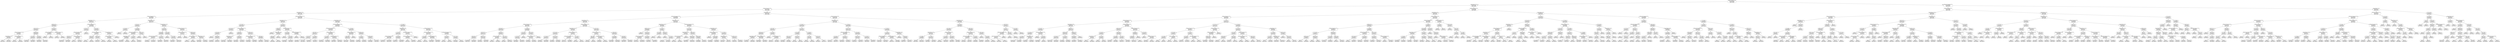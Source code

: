 digraph Tree {
node [shape=box, style="rounded", color="black", fontname=helvetica] ;
edge [fontname=helvetica] ;
0 [label="median_home_value <= 0.8\nmse = 18399524.4\nsamples = 3496\nvalue = 42190.3"] ;
1 [label="log_population <= 0.7\nmse = 9715351.8\nsamples = 2925\nvalue = 43425.2"] ;
0 -> 1 [labeldistance=2.5, labelangle=45, headlabel="True"] ;
2 [label="median_home_value <= -0.3\nmse = 7452234.7\nsamples = 2236\nvalue = 42689.6"] ;
1 -> 2 ;
3 [label="log_population <= -0.9\nmse = 6257713.1\nsamples = 1185\nvalue = 43678.4"] ;
2 -> 3 ;
4 [label="median_income_sqrt <= -1.1\nmse = 5689600.5\nsamples = 331\nvalue = 42409.7"] ;
3 -> 4 ;
5 [label="log_population <= -1.2\nmse = 6223772.4\nsamples = 123\nvalue = 43476.9"] ;
4 -> 5 ;
6 [label="ptratio <= 1.8\nmse = 6818044.4\nsamples = 65\nvalue = 42591.9"] ;
5 -> 6 ;
7 [label="indus <= 0.8\nmse = 6132143.6\nsamples = 61\nvalue = 42836.7"] ;
6 -> 7 ;
8 [label="median_income_sqrt <= -1.3\nmse = 4168708.7\nsamples = 5\nvalue = 39833.4"] ;
7 -> 8 ;
9 [label="log_population <= -1.5\nmse = 799061.1\nsamples = 3\nvalue = 41250.7"] ;
8 -> 9 ;
10 [label="mse = 0.0\nsamples = 1\nvalue = 42342.4"] ;
9 -> 10 ;
11 [label="mse = 7376.3\nsamples = 2\nvalue = 40522.8"] ;
9 -> 11 ;
12 [label="median_home_value <= -1.4\nmse = 857857.9\nsamples = 2\nvalue = 37471.4"] ;
8 -> 12 ;
13 [label="mse = 0.0\nsamples = 1\nvalue = 38781.2"] ;
12 -> 13 ;
14 [label="mse = -0.0\nsamples = 1\nvalue = 36816.5"] ;
12 -> 14 ;
15 [label="ptratio <= 0.6\nmse = 5378333.2\nsamples = 56\nvalue = 43122.7"] ;
7 -> 15 ;
16 [label="tax <= 2.2\nmse = 2844465.7\nsamples = 18\nvalue = 42100.1"] ;
15 -> 16 ;
17 [label="mse = 1890133.1\nsamples = 16\nvalue = 41825.4"] ;
16 -> 17 ;
18 [label="mse = 2041898.1\nsamples = 2\nvalue = 45533.5"] ;
16 -> 18 ;
19 [label="tax <= 1.7\nmse = 5848533.2\nsamples = 38\nvalue = 43607.1"] ;
15 -> 19 ;
20 [label="mse = 6028029.3\nsamples = 10\nvalue = 42000.6"] ;
19 -> 20 ;
21 [label="mse = 4676186.1\nsamples = 28\nvalue = 44130.2"] ;
19 -> 21 ;
22 [label="crim <= 1.2\nmse = 4697003.0\nsamples = 4\nvalue = 39375.0"] ;
6 -> 22 ;
23 [label="median_income_sqrt <= -1.9\nmse = 365426.3\nsamples = 2\nvalue = 37642.5"] ;
22 -> 23 ;
24 [label="mse = 0.0\nsamples = 1\nvalue = 38247.0"] ;
23 -> 24 ;
25 [label="mse = 0.0\nsamples = 1\nvalue = 37038.0"] ;
23 -> 25 ;
26 [label="median_home_value <= -1.4\nmse = 1133485.9\nsamples = 2\nvalue = 41685.1"] ;
22 -> 26 ;
27 [label="mse = 0.0\nsamples = 1\nvalue = 43190.8"] ;
26 -> 27 ;
28 [label="mse = 0.0\nsamples = 1\nvalue = 40932.3"] ;
26 -> 28 ;
29 [label="median_income_sqrt <= -1.2\nmse = 4063288.9\nsamples = 58\nvalue = 44361.8"] ;
5 -> 29 ;
30 [label="tax <= 2.7\nmse = 2867416.0\nsamples = 48\nvalue = 44864.2"] ;
29 -> 30 ;
31 [label="median_home_value <= -1.1\nmse = 2573813.8\nsamples = 47\nvalue = 44989.5"] ;
30 -> 31 ;
32 [label="age <= 1.1\nmse = 2257730.8\nsamples = 44\nvalue = 45111.0"] ;
31 -> 32 ;
33 [label="mse = 2597896.3\nsamples = 19\nvalue = 45753.8"] ;
32 -> 33 ;
34 [label="mse = 1592008.3\nsamples = 25\nvalue = 44692.5"] ;
32 -> 34 ;
35 [label="median_home_value <= -1.0\nmse = 3271829.9\nsamples = 3\nvalue = 42833.0"] ;
31 -> 35 ;
36 [label="mse = 0.0\nsamples = 1\nvalue = 41112.4"] ;
35 -> 36 ;
37 [label="mse = 622576.2\nsamples = 2\nvalue = 44553.7"] ;
35 -> 37 ;
38 [label="mse = -0.0\nsamples = 1\nvalue = 41731.3"] ;
30 -> 38 ;
39 [label="tax <= 1.6\nmse = 4085061.5\nsamples = 10\nvalue = 42495.7"] ;
29 -> 39 ;
40 [label="median_home_value_sq <= -0.8\nmse = 2395068.1\nsamples = 7\nvalue = 43443.8"] ;
39 -> 40 ;
41 [label="indus <= 0.8\nmse = 681728.7\nsamples = 2\nvalue = 45386.9"] ;
40 -> 41 ;
42 [label="mse = 0.0\nsamples = 1\nvalue = 46817.0"] ;
41 -> 42 ;
43 [label="mse = 0.0\nsamples = 1\nvalue = 44910.2"] ;
41 -> 43 ;
44 [label="ptratio <= 1.6\nmse = 1145941.5\nsamples = 5\nvalue = 42737.3"] ;
40 -> 44 ;
45 [label="mse = 270759.4\nsamples = 4\nvalue = 42437.3"] ;
44 -> 45 ;
46 [label="mse = 0.0\nsamples = 1\nvalue = 45736.9"] ;
44 -> 46 ;
47 [label="log_population <= -1.0\nmse = 443485.4\nsamples = 3\nvalue = 40125.2"] ;
39 -> 47 ;
48 [label="median_home_value <= -1.2\nmse = 112026.2\nsamples = 2\nvalue = 39860.6"] ;
47 -> 48 ;
49 [label="mse = -0.0\nsamples = 1\nvalue = 39587.3"] ;
48 -> 49 ;
50 [label="mse = 0.0\nsamples = 1\nvalue = 40270.5"] ;
48 -> 50 ;
51 [label="mse = 0.0\nsamples = 1\nvalue = 41448.3"] ;
47 -> 51 ;
52 [label="log_population <= -1.6\nmse = 4297703.4\nsamples = 208\nvalue = 41777.1"] ;
4 -> 52 ;
53 [label="tax <= -1.4\nmse = 3834781.1\nsamples = 31\nvalue = 40184.5"] ;
52 -> 53 ;
54 [label="zn <= -0.6\nmse = 503000.1\nsamples = 2\nvalue = 43185.3"] ;
53 -> 54 ;
55 [label="mse = 0.0\nsamples = 1\nvalue = 42476.1"] ;
54 -> 55 ;
56 [label="mse = -0.0\nsamples = 1\nvalue = 43894.5"] ;
54 -> 56 ;
57 [label="rm <= 0.3\nmse = 3212812.3\nsamples = 29\nvalue = 39898.7"] ;
53 -> 57 ;
58 [label="median_home_value_sq <= -0.4\nmse = 2502281.9\nsamples = 27\nvalue = 40094.4"] ;
57 -> 58 ;
59 [label="log_population <= -1.6\nmse = 1988213.0\nsamples = 23\nvalue = 39825.9"] ;
58 -> 59 ;
60 [label="mse = 1465993.5\nsamples = 22\nvalue = 40014.4"] ;
59 -> 60 ;
61 [label="mse = 0.0\nsamples = 1\nvalue = 36622.4"] ;
59 -> 61 ;
62 [label="zn <= -0.6\nmse = 641587.3\nsamples = 4\nvalue = 42510.7"] ;
58 -> 62 ;
63 [label="mse = 0.0\nsamples = 1\nvalue = 41139.9"] ;
62 -> 63 ;
64 [label="mse = 20267.0\nsamples = 3\nvalue = 42967.7"] ;
62 -> 64 ;
65 [label="ptratio <= 0.0\nmse = 1337515.4\nsamples = 2\nvalue = 35984.6"] ;
57 -> 65 ;
66 [label="mse = 0.0\nsamples = 1\nvalue = 34828.1"] ;
65 -> 66 ;
67 [label="mse = -0.0\nsamples = 1\nvalue = 37141.1"] ;
65 -> 67 ;
68 [label="log_population <= -1.0\nmse = 3901784.7\nsamples = 177\nvalue = 42031.5"] ;
52 -> 68 ;
69 [label="tax <= 0.4\nmse = 4154947.7\nsamples = 125\nvalue = 41725.5"] ;
68 -> 69 ;
70 [label="age <= -0.4\nmse = 3096609.7\nsamples = 82\nvalue = 42160.9"] ;
69 -> 70 ;
71 [label="median_home_value_sq <= -0.5\nmse = 2377921.0\nsamples = 8\nvalue = 40371.5"] ;
70 -> 71 ;
72 [label="mse = 943074.1\nsamples = 2\nvalue = 42897.6"] ;
71 -> 72 ;
73 [label="mse = 1267650.3\nsamples = 6\nvalue = 39912.3"] ;
71 -> 73 ;
74 [label="zn <= -0.6\nmse = 2787127.0\nsamples = 74\nvalue = 42356.4"] ;
70 -> 74 ;
75 [label="mse = 2562696.2\nsamples = 40\nvalue = 42847.8"] ;
74 -> 75 ;
76 [label="mse = 2335092.5\nsamples = 34\nvalue = 41701.2"] ;
74 -> 76 ;
77 [label="crim <= -0.3\nmse = 5118867.4\nsamples = 43\nvalue = 40904.3"] ;
69 -> 77 ;
78 [label="mse = 0.0\nsamples = 1\nvalue = 35627.4"] ;
77 -> 78 ;
79 [label="tax <= 0.8\nmse = 4426333.2\nsamples = 42\nvalue = 41059.5"] ;
77 -> 79 ;
80 [label="mse = 2759207.2\nsamples = 12\nvalue = 39972.1"] ;
79 -> 80 ;
81 [label="mse = 4447546.3\nsamples = 30\nvalue = 41451.0"] ;
79 -> 81 ;
82 [label="median_income_sqrt <= -1.0\nmse = 2570315.2\nsamples = 52\nvalue = 42750.4"] ;
68 -> 82 ;
83 [label="median_income_sqrt <= -1.0\nmse = 2217561.8\nsamples = 2\nvalue = 45527.8"] ;
82 -> 83 ;
84 [label="mse = 0.0\nsamples = 1\nvalue = 42948.5"] ;
83 -> 84 ;
85 [label="mse = 0.0\nsamples = 1\nvalue = 46387.5"] ;
83 -> 85 ;
86 [label="ptratio <= -1.5\nmse = 2192897.7\nsamples = 50\nvalue = 42614.9"] ;
82 -> 86 ;
87 [label="median_home_value <= -0.4\nmse = 6035.2\nsamples = 2\nvalue = 40133.3"] ;
86 -> 87 ;
88 [label="mse = 0.0\nsamples = 1\nvalue = 40178.2"] ;
87 -> 88 ;
89 [label="mse = 0.0\nsamples = 1\nvalue = 39998.8"] ;
87 -> 89 ;
90 [label="log_population <= -0.9\nmse = 1973027.0\nsamples = 48\nvalue = 42742.2"] ;
86 -> 90 ;
91 [label="mse = 1667199.7\nsamples = 46\nvalue = 42869.1"] ;
90 -> 91 ;
92 [label="mse = 1825944.1\nsamples = 2\nvalue = 40395.5"] ;
90 -> 92 ;
93 [label="median_home_value_sq <= -0.7\nmse = 5617098.3\nsamples = 854\nvalue = 44167.4"] ;
3 -> 93 ;
94 [label="log_population <= 0.1\nmse = 4634724.4\nsamples = 340\nvalue = 44901.2"] ;
93 -> 94 ;
95 [label="rm <= -2.2\nmse = 4145481.9\nsamples = 246\nvalue = 44612.2"] ;
94 -> 95 ;
96 [label="crim <= 3.3\nmse = 3714814.0\nsamples = 9\nvalue = 42592.8"] ;
95 -> 96 ;
97 [label="crim <= 1.3\nmse = 2078795.6\nsamples = 8\nvalue = 42222.3"] ;
96 -> 97 ;
98 [label="mse = 0.0\nsamples = 1\nvalue = 44876.2"] ;
97 -> 98 ;
99 [label="ptratio <= 0.7\nmse = 943385.4\nsamples = 7\nvalue = 41739.8"] ;
97 -> 99 ;
100 [label="mse = 484843.3\nsamples = 2\nvalue = 43150.5"] ;
99 -> 100 ;
101 [label="mse = 89113.5\nsamples = 5\nvalue = 41210.7"] ;
99 -> 101 ;
102 [label="mse = -0.0\nsamples = 1\nvalue = 47409.3"] ;
96 -> 102 ;
103 [label="median_income_sqrt <= -1.2\nmse = 4004806.1\nsamples = 237\nvalue = 44687.0"] ;
95 -> 103 ;
104 [label="age <= 1.4\nmse = 4356284.8\nsamples = 116\nvalue = 45146.3"] ;
103 -> 104 ;
105 [label="log_population <= -0.4\nmse = 4414847.9\nsamples = 101\nvalue = 44921.1"] ;
104 -> 105 ;
106 [label="mse = 4874904.7\nsamples = 51\nvalue = 44366.5"] ;
105 -> 106 ;
107 [label="mse = 3209578.0\nsamples = 50\nvalue = 45526.8"] ;
105 -> 107 ;
108 [label="age <= 1.8\nmse = 1954952.8\nsamples = 15\nvalue = 46472.1"] ;
104 -> 108 ;
109 [label="mse = 1263306.1\nsamples = 13\nvalue = 46235.9"] ;
108 -> 109 ;
110 [label="mse = 1181482.0\nsamples = 2\nvalue = 49425.3"] ;
108 -> 110 ;
111 [label="ptratio <= 1.5\nmse = 3262000.4\nsamples = 121\nvalue = 44242.0"] ;
103 -> 111 ;
112 [label="median_home_value_sq <= -0.9\nmse = 3182315.5\nsamples = 111\nvalue = 44087.3"] ;
111 -> 112 ;
113 [label="mse = 2761622.4\nsamples = 14\nvalue = 45358.3"] ;
112 -> 113 ;
114 [label="mse = 2896109.7\nsamples = 97\nvalue = 43845.2"] ;
112 -> 114 ;
115 [label="age <= 1.1\nmse = 1298580.0\nsamples = 10\nvalue = 45834.9"] ;
111 -> 115 ;
116 [label="mse = 580098.0\nsamples = 4\nvalue = 44469.8"] ;
115 -> 116 ;
117 [label="mse = 497923.2\nsamples = 6\nvalue = 46403.7"] ;
115 -> 117 ;
118 [label="rm <= -1.6\nmse = 5126100.5\nsamples = 94\nvalue = 45641.5"] ;
94 -> 118 ;
119 [label="age <= 1.1\nmse = 5885184.4\nsamples = 4\nvalue = 42762.6"] ;
118 -> 119 ;
120 [label="mse = 0.0\nsamples = 1\nvalue = 40283.4"] ;
119 -> 120 ;
121 [label="log_population <= 0.5\nmse = 2231758.9\nsamples = 3\nvalue = 44622.1"] ;
119 -> 121 ;
122 [label="age <= 1.2\nmse = 266060.8\nsamples = 2\nvalue = 43799.0"] ;
121 -> 122 ;
123 [label="mse = 0.0\nsamples = 1\nvalue = 43069.6"] ;
122 -> 123 ;
124 [label="mse = 0.0\nsamples = 1\nvalue = 44163.8"] ;
122 -> 124 ;
125 [label="mse = -0.0\nsamples = 1\nvalue = 47091.2"] ;
121 -> 125 ;
126 [label="median_home_value <= -0.9\nmse = 4673286.1\nsamples = 90\nvalue = 45779.6"] ;
118 -> 126 ;
127 [label="crim <= -0.3\nmse = 4519881.1\nsamples = 88\nvalue = 45676.1"] ;
126 -> 127 ;
128 [label="mse = 0.0\nsamples = 1\nvalue = 52265.9"] ;
127 -> 128 ;
129 [label="tax <= 1.8\nmse = 4239769.5\nsamples = 87\nvalue = 45629.1"] ;
127 -> 129 ;
130 [label="mse = 4319978.4\nsamples = 67\nvalue = 45853.3"] ;
129 -> 130 ;
131 [label="mse = 3159387.9\nsamples = 20\nvalue = 44840.7"] ;
129 -> 131 ;
132 [label="median_home_value_sq <= -0.7\nmse = 190625.5\nsamples = 2\nvalue = 48696.2"] ;
126 -> 132 ;
133 [label="mse = 0.0\nsamples = 1\nvalue = 49231.0"] ;
132 -> 133 ;
134 [label="mse = -0.0\nsamples = 1\nvalue = 48339.8"] ;
132 -> 134 ;
135 [label="log_population <= -0.2\nmse = 5677582.8\nsamples = 514\nvalue = 43688.5"] ;
93 -> 135 ;
136 [label="median_home_value_sq <= -0.6\nmse = 5849191.7\nsamples = 201\nvalue = 42902.4"] ;
135 -> 136 ;
137 [label="median_home_value_sq <= -0.7\nmse = 6362295.3\nsamples = 69\nvalue = 43543.2"] ;
136 -> 137 ;
138 [label="age <= 0.9\nmse = 3743519.9\nsamples = 19\nvalue = 42021.5"] ;
137 -> 138 ;
139 [label="tax <= 0.3\nmse = 811781.5\nsamples = 5\nvalue = 44018.4"] ;
138 -> 139 ;
140 [label="mse = 300850.1\nsamples = 2\nvalue = 42947.8"] ;
139 -> 140 ;
141 [label="mse = 17956.3\nsamples = 3\nvalue = 44660.8"] ;
139 -> 141 ;
142 [label="rm <= -0.6\nmse = 2683096.0\nsamples = 14\nvalue = 41222.7"] ;
138 -> 142 ;
143 [label="mse = 2063329.4\nsamples = 7\nvalue = 42161.6"] ;
142 -> 143 ;
144 [label="mse = 1046101.3\nsamples = 7\nvalue = 40075.1"] ;
142 -> 144 ;
145 [label="median_income_sqrt <= -0.7\nmse = 6166343.8\nsamples = 50\nvalue = 44096.5"] ;
137 -> 145 ;
146 [label="rm <= -0.3\nmse = 4036243.1\nsamples = 27\nvalue = 43224.5"] ;
145 -> 146 ;
147 [label="mse = 2836211.1\nsamples = 14\nvalue = 44203.9"] ;
146 -> 147 ;
148 [label="mse = 2692290.1\nsamples = 13\nvalue = 41935.8"] ;
146 -> 148 ;
149 [label="median_home_value <= -0.7\nmse = 6640707.3\nsamples = 23\nvalue = 45259.2"] ;
145 -> 149 ;
150 [label="mse = 387880.3\nsamples = 3\nvalue = 47955.9"] ;
149 -> 150 ;
151 [label="mse = 6055029.3\nsamples = 20\nvalue = 44659.9"] ;
149 -> 151 ;
152 [label="rm <= 0.3\nmse = 5274998.7\nsamples = 132\nvalue = 42577.3"] ;
136 -> 152 ;
153 [label="median_home_value <= -0.3\nmse = 4452587.2\nsamples = 119\nvalue = 42353.7"] ;
152 -> 153 ;
154 [label="age <= 0.8\nmse = 4237339.8\nsamples = 118\nvalue = 42272.2"] ;
153 -> 154 ;
155 [label="mse = 3747192.9\nsamples = 83\nvalue = 41939.7"] ;
154 -> 155 ;
156 [label="mse = 4533924.7\nsamples = 35\nvalue = 43013.2"] ;
154 -> 156 ;
157 [label="mse = 0.0\nsamples = 1\nvalue = 46101.9"] ;
153 -> 157 ;
158 [label="ptratio <= 0.2\nmse = 8021524.9\nsamples = 13\nvalue = 44790.1"] ;
152 -> 158 ;
159 [label="rm <= 1.0\nmse = 1449974.2\nsamples = 6\nvalue = 46899.3"] ;
158 -> 159 ;
160 [label="mse = 680255.0\nsamples = 4\nvalue = 47366.6"] ;
159 -> 160 ;
161 [label="mse = 161539.7\nsamples = 2\nvalue = 45030.1"] ;
159 -> 161 ;
162 [label="ptratio <= 0.9\nmse = 4887626.2\nsamples = 7\nvalue = 42446.5"] ;
158 -> 162 ;
163 [label="mse = 2642042.4\nsamples = 5\nvalue = 40996.2"] ;
162 -> 163 ;
164 [label="mse = 1779289.1\nsamples = 2\nvalue = 44259.3"] ;
162 -> 164 ;
165 [label="rm <= -0.2\nmse = 4986541.6\nsamples = 313\nvalue = 44157.5"] ;
135 -> 165 ;
166 [label="log_population <= 0.6\nmse = 4782157.3\nsamples = 205\nvalue = 44457.8"] ;
165 -> 166 ;
167 [label="rm <= -0.3\nmse = 4672341.5\nsamples = 201\nvalue = 44522.8"] ;
166 -> 167 ;
168 [label="median_income_sqrt <= -1.0\nmse = 4675760.8\nsamples = 183\nvalue = 44409.1"] ;
167 -> 168 ;
169 [label="mse = 4903429.3\nsamples = 8\nvalue = 42744.9"] ;
168 -> 169 ;
170 [label="mse = 4500686.5\nsamples = 175\nvalue = 44501.6"] ;
168 -> 170 ;
171 [label="indus <= 0.5\nmse = 3268923.0\nsamples = 18\nvalue = 45637.8"] ;
167 -> 171 ;
172 [label="mse = 1353223.2\nsamples = 5\nvalue = 47247.8"] ;
171 -> 172 ;
173 [label="mse = 2358958.5\nsamples = 13\nvalue = 44871.1"] ;
171 -> 173 ;
174 [label="median_home_value_sq <= -0.4\nmse = 1792825.7\nsamples = 4\nvalue = 41735.5"] ;
166 -> 174 ;
175 [label="median_home_value_sq <= -0.6\nmse = 800314.6\nsamples = 3\nvalue = 42616.2"] ;
174 -> 175 ;
176 [label="mse = 0.0\nsamples = 1\nvalue = 44249.7"] ;
175 -> 176 ;
177 [label="mse = 166522.1\nsamples = 2\nvalue = 42207.8"] ;
175 -> 177 ;
178 [label="mse = -0.0\nsamples = 1\nvalue = 40267.7"] ;
174 -> 178 ;
179 [label="median_income_sqrt <= 0.2\nmse = 4876797.7\nsamples = 108\nvalue = 43585.4"] ;
165 -> 179 ;
180 [label="median_home_value_sq <= -0.7\nmse = 4078150.6\nsamples = 102\nvalue = 43779.4"] ;
179 -> 180 ;
181 [label="tax <= 1.6\nmse = 1835387.5\nsamples = 2\nvalue = 40235.3"] ;
180 -> 181 ;
182 [label="mse = 0.0\nsamples = 1\nvalue = 38319.4"] ;
181 -> 182 ;
183 [label="mse = -0.0\nsamples = 1\nvalue = 41193.3"] ;
181 -> 183 ;
184 [label="median_income_sqrt <= -0.5\nmse = 3887586.5\nsamples = 100\nvalue = 43843.4"] ;
180 -> 184 ;
185 [label="mse = 4163116.8\nsamples = 55\nvalue = 44333.9"] ;
184 -> 185 ;
186 [label="mse = 2938965.5\nsamples = 45\nvalue = 43262.5"] ;
184 -> 186 ;
187 [label="median_home_value_sq <= -0.4\nmse = 7683843.1\nsamples = 6\nvalue = 40604.6"] ;
179 -> 187 ;
188 [label="crim <= -0.2\nmse = 800201.8\nsamples = 2\nvalue = 44137.1"] ;
187 -> 188 ;
189 [label="mse = 0.0\nsamples = 1\nvalue = 45031.7"] ;
188 -> 189 ;
190 [label="mse = 0.0\nsamples = 1\nvalue = 43242.6"] ;
188 -> 190 ;
191 [label="crim <= -0.2\nmse = 412008.6\nsamples = 4\nvalue = 38586.0"] ;
187 -> 191 ;
192 [label="mse = 124215.2\nsamples = 3\nvalue = 38360.4"] ;
191 -> 192 ;
193 [label="mse = -0.0\nsamples = 1\nvalue = 39940.0"] ;
191 -> 193 ;
194 [label="log_population <= -0.1\nmse = 6423227.9\nsamples = 1051\nvalue = 41559.6"] ;
2 -> 194 ;
195 [label="median_home_value_sq <= 0.0\nmse = 5385909.4\nsamples = 549\nvalue = 40518.6"] ;
194 -> 195 ;
196 [label="log_population <= -0.7\nmse = 4639213.9\nsamples = 349\nvalue = 41210.4"] ;
195 -> 196 ;
197 [label="median_income_sqrt <= 0.1\nmse = 4119563.4\nsamples = 187\nvalue = 40705.9"] ;
196 -> 197 ;
198 [label="age <= 0.6\nmse = 3565897.6\nsamples = 129\nvalue = 41155.5"] ;
197 -> 198 ;
199 [label="age <= -0.3\nmse = 3407723.6\nsamples = 112\nvalue = 41347.8"] ;
198 -> 199 ;
200 [label="age <= -0.4\nmse = 3616153.4\nsamples = 57\nvalue = 40784.2"] ;
199 -> 200 ;
201 [label="mse = 2965598.0\nsamples = 47\nvalue = 41143.9"] ;
200 -> 201 ;
202 [label="mse = 3201805.2\nsamples = 10\nvalue = 39091.0"] ;
200 -> 202 ;
203 [label="ptratio <= -2.7\nmse = 2471526.2\nsamples = 55\nvalue = 41955.4"] ;
199 -> 203 ;
204 [label="mse = 314984.7\nsamples = 2\nvalue = 44259.2"] ;
203 -> 204 ;
205 [label="mse = 2219358.8\nsamples = 53\nvalue = 41790.8"] ;
203 -> 205 ;
206 [label="age <= 0.7\nmse = 2524187.4\nsamples = 17\nvalue = 39772.3"] ;
198 -> 206 ;
207 [label="median_income_sqrt <= -0.1\nmse = 152638.7\nsamples = 2\nvalue = 35558.4"] ;
206 -> 207 ;
208 [label="mse = 0.0\nsamples = 1\nvalue = 35167.7"] ;
207 -> 208 ;
209 [label="mse = -0.0\nsamples = 1\nvalue = 35949.1"] ;
207 -> 209 ;
210 [label="tax <= -1.0\nmse = 1118746.8\nsamples = 15\nvalue = 40123.5"] ;
206 -> 210 ;
211 [label="mse = -0.0\nsamples = 1\nvalue = 38421.7"] ;
210 -> 211 ;
212 [label="mse = 805773.2\nsamples = 14\nvalue = 40366.6"] ;
210 -> 212 ;
213 [label="zn <= 1.0\nmse = 3878105.6\nsamples = 58\nvalue = 39687.1"] ;
197 -> 213 ;
214 [label="tax <= 2.1\nmse = 4040305.0\nsamples = 49\nvalue = 39404.7"] ;
213 -> 214 ;
215 [label="zn <= -0.0\nmse = 3776718.0\nsamples = 48\nvalue = 39468.9"] ;
214 -> 215 ;
216 [label="mse = 4408467.9\nsamples = 31\nvalue = 39933.6"] ;
215 -> 216 ;
217 [label="mse = 1835695.1\nsamples = 17\nvalue = 38715.8"] ;
215 -> 217 ;
218 [label="mse = 0.0\nsamples = 1\nvalue = 34530.3"] ;
214 -> 218 ;
219 [label="age <= -0.9\nmse = 1146539.9\nsamples = 9\nvalue = 40966.1"] ;
213 -> 219 ;
220 [label="median_income_sqrt <= 0.2\nmse = 752745.5\nsamples = 8\nvalue = 41302.0"] ;
219 -> 220 ;
221 [label="mse = 301376.7\nsamples = 2\nvalue = 40353.8"] ;
220 -> 221 ;
222 [label="mse = 429857.7\nsamples = 6\nvalue = 41681.3"] ;
220 -> 222 ;
223 [label="mse = -0.0\nsamples = 1\nvalue = 39398.4"] ;
219 -> 223 ;
224 [label="median_income_sqrt <= -0.3\nmse = 4586186.1\nsamples = 162\nvalue = 41822.6"] ;
196 -> 224 ;
225 [label="log_population <= -0.2\nmse = 4352260.5\nsamples = 31\nvalue = 43389.7"] ;
224 -> 225 ;
226 [label="crim <= -0.5\nmse = 2978329.5\nsamples = 23\nvalue = 43916.9"] ;
225 -> 226 ;
227 [label="rm <= -0.5\nmse = 1849276.3\nsamples = 15\nvalue = 43031.1"] ;
226 -> 227 ;
228 [label="mse = 32045.0\nsamples = 2\nvalue = 40839.5"] ;
227 -> 228 ;
229 [label="mse = 1400990.2\nsamples = 13\nvalue = 43305.0"] ;
227 -> 229 ;
230 [label="indus <= -0.9\nmse = 1729422.6\nsamples = 8\nvalue = 45245.6"] ;
226 -> 230 ;
231 [label="mse = 158691.1\nsamples = 2\nvalue = 43367.5"] ;
230 -> 231 ;
232 [label="mse = 455098.9\nsamples = 6\nvalue = 45968.0"] ;
230 -> 232 ;
233 [label="median_income_sqrt <= -0.3\nmse = 4553192.6\nsamples = 8\nvalue = 41412.6"] ;
225 -> 233 ;
234 [label="median_home_value_sq <= -0.2\nmse = 2492328.8\nsamples = 6\nvalue = 40760.5"] ;
233 -> 234 ;
235 [label="mse = 57711.7\nsamples = 3\nvalue = 41767.6"] ;
234 -> 235 ;
236 [label="mse = 283881.2\nsamples = 3\nvalue = 38410.5"] ;
234 -> 236 ;
237 [label="rm <= 0.0\nmse = 2100427.0\nsamples = 2\nvalue = 44673.1"] ;
233 -> 237 ;
238 [label="mse = 0.0\nsamples = 1\nvalue = 43223.8"] ;
237 -> 238 ;
239 [label="mse = -0.0\nsamples = 1\nvalue = 46122.4"] ;
237 -> 239 ;
240 [label="tax <= -1.0\nmse = 3732349.5\nsamples = 131\nvalue = 41366.8"] ;
224 -> 240 ;
241 [label="median_home_value <= -0.1\nmse = 347917.6\nsamples = 6\nvalue = 39043.2"] ;
240 -> 241 ;
242 [label="age <= 0.6\nmse = 45199.2\nsamples = 3\nvalue = 39703.2"] ;
241 -> 242 ;
243 [label="mse = 1637.8\nsamples = 2\nvalue = 39824.3"] ;
242 -> 243 ;
244 [label="mse = -0.0\nsamples = 1\nvalue = 39340.0"] ;
242 -> 244 ;
245 [label="median_income_sqrt <= 0.4\nmse = 129647.0\nsamples = 3\nvalue = 38666.0"] ;
241 -> 245 ;
246 [label="mse = 49157.5\nsamples = 2\nvalue = 38390.0"] ;
245 -> 246 ;
247 [label="mse = 0.0\nsamples = 1\nvalue = 39033.9"] ;
245 -> 247 ;
248 [label="age <= -0.2\nmse = 3593442.9\nsamples = 125\nvalue = 41505.0"] ;
240 -> 248 ;
249 [label="tax <= -0.2\nmse = 3393839.4\nsamples = 69\nvalue = 41107.7"] ;
248 -> 249 ;
250 [label="mse = 2554865.0\nsamples = 58\nvalue = 41392.2"] ;
249 -> 250 ;
251 [label="mse = 5166554.9\nsamples = 11\nvalue = 39819.9"] ;
249 -> 251 ;
252 [label="age <= 0.5\nmse = 3376277.1\nsamples = 56\nvalue = 42026.5"] ;
248 -> 252 ;
253 [label="mse = 2932002.5\nsamples = 39\nvalue = 42521.0"] ;
252 -> 253 ;
254 [label="mse = 2632366.4\nsamples = 17\nvalue = 40938.6"] ;
252 -> 254 ;
255 [label="log_population <= -0.9\nmse = 4412055.7\nsamples = 200\nvalue = 39319.2"] ;
195 -> 255 ;
256 [label="log_population <= -0.9\nmse = 4198236.0\nsamples = 87\nvalue = 38678.0"] ;
255 -> 256 ;
257 [label="ptratio <= -1.5\nmse = 3455829.9\nsamples = 80\nvalue = 38955.1"] ;
256 -> 257 ;
258 [label="mse = 0.0\nsamples = 1\nvalue = 44514.3"] ;
257 -> 258 ;
259 [label="indus <= -1.0\nmse = 3022842.9\nsamples = 79\nvalue = 38868.9"] ;
257 -> 259 ;
260 [label="median_home_value <= 0.3\nmse = 2538778.9\nsamples = 29\nvalue = 39506.4"] ;
259 -> 260 ;
261 [label="mse = 641067.3\nsamples = 7\nvalue = 41228.6"] ;
260 -> 261 ;
262 [label="mse = 2086302.6\nsamples = 22\nvalue = 39075.9"] ;
260 -> 262 ;
263 [label="crim <= -0.5\nmse = 2909187.8\nsamples = 50\nvalue = 38465.4"] ;
259 -> 263 ;
264 [label="mse = 3025831.8\nsamples = 9\nvalue = 37023.2"] ;
263 -> 264 ;
265 [label="mse = 2395806.2\nsamples = 41\nvalue = 38749.5"] ;
263 -> 265 ;
266 [label="zn <= -0.4\nmse = 3108773.0\nsamples = 7\nvalue = 35885.7"] ;
256 -> 266 ;
267 [label="tax <= -0.5\nmse = 198586.1\nsamples = 2\nvalue = 39749.8"] ;
266 -> 267 ;
268 [label="mse = 0.0\nsamples = 1\nvalue = 40195.4"] ;
267 -> 268 ;
269 [label="mse = 0.0\nsamples = 1\nvalue = 39304.2"] ;
267 -> 269 ;
270 [label="age <= -1.5\nmse = 429512.0\nsamples = 5\nvalue = 35183.1"] ;
266 -> 270 ;
271 [label="mse = 0.0\nsamples = 1\nvalue = 34272.9"] ;
270 -> 271 ;
272 [label="rm <= 1.1\nmse = 163405.6\nsamples = 4\nvalue = 35524.5"] ;
270 -> 272 ;
273 [label="mse = 2788.7\nsamples = 2\nvalue = 35297.6"] ;
272 -> 273 ;
274 [label="mse = 27689.0\nsamples = 2\nvalue = 36205.0"] ;
272 -> 274 ;
275 [label="median_home_value_sq <= 0.3\nmse = 3987322.5\nsamples = 113\nvalue = 39834.9"] ;
255 -> 275 ;
276 [label="rm <= -1.2\nmse = 2779285.5\nsamples = 51\nvalue = 40919.8"] ;
275 -> 276 ;
277 [label="log_population <= -0.4\nmse = 2836222.7\nsamples = 3\nvalue = 43965.8"] ;
276 -> 277 ;
278 [label="median_income_sqrt <= -0.6\nmse = 54709.9\nsamples = 2\nvalue = 44931.1"] ;
277 -> 278 ;
279 [label="mse = 0.0\nsamples = 1\nvalue = 44600.3"] ;
278 -> 279 ;
280 [label="mse = -0.0\nsamples = 1\nvalue = 45096.4"] ;
278 -> 280 ;
281 [label="mse = 0.0\nsamples = 1\nvalue = 41070.0"] ;
277 -> 281 ;
282 [label="ptratio <= 0.5\nmse = 2255042.7\nsamples = 48\nvalue = 40757.4"] ;
276 -> 282 ;
283 [label="ptratio <= -0.4\nmse = 2206309.1\nsamples = 40\nvalue = 40957.8"] ;
282 -> 283 ;
284 [label="mse = 1288817.2\nsamples = 25\nvalue = 40291.7"] ;
283 -> 284 ;
285 [label="mse = 2022341.1\nsamples = 15\nvalue = 41870.6"] ;
283 -> 285 ;
286 [label="ptratio <= 0.9\nmse = 945365.6\nsamples = 8\nvalue = 39591.4"] ;
282 -> 286 ;
287 [label="mse = 693946.5\nsamples = 5\nvalue = 39063.9"] ;
286 -> 287 ;
288 [label="mse = 46250.8\nsamples = 3\nvalue = 40514.5"] ;
286 -> 288 ;
289 [label="log_population <= -0.4\nmse = 3277250.9\nsamples = 62\nvalue = 38977.9"] ;
275 -> 289 ;
290 [label="median_home_value <= 0.5\nmse = 2484632.5\nsamples = 39\nvalue = 38320.8"] ;
289 -> 290 ;
291 [label="mse = 0.0\nsamples = 1\nvalue = 35426.3"] ;
290 -> 291 ;
292 [label="indus <= -0.8\nmse = 1945268.5\nsamples = 38\nvalue = 38558.1"] ;
290 -> 292 ;
293 [label="mse = 1586785.1\nsamples = 22\nvalue = 38062.0"] ;
292 -> 293 ;
294 [label="mse = 1650693.4\nsamples = 16\nvalue = 39225.8"] ;
292 -> 294 ;
295 [label="rm <= 0.0\nmse = 2351009.5\nsamples = 23\nvalue = 40253.3"] ;
289 -> 295 ;
296 [label="log_population <= -0.2\nmse = 1003653.7\nsamples = 4\nvalue = 42224.8"] ;
295 -> 296 ;
297 [label="mse = 175108.8\nsamples = 2\nvalue = 43047.7"] ;
296 -> 297 ;
298 [label="mse = 1536.8\nsamples = 2\nvalue = 41127.5"] ;
296 -> 298 ;
299 [label="ptratio <= -1.0\nmse = 1431470.4\nsamples = 19\nvalue = 39742.2"] ;
295 -> 299 ;
300 [label="mse = 125607.2\nsamples = 4\nvalue = 41312.8"] ;
299 -> 300 ;
301 [label="mse = 898487.9\nsamples = 15\nvalue = 39293.5"] ;
299 -> 301 ;
302 [label="median_home_value <= 0.5\nmse = 5017346.2\nsamples = 502\nvalue = 42723.2"] ;
194 -> 302 ;
303 [label="log_population <= 0.3\nmse = 4642330.7\nsamples = 434\nvalue = 42992.8"] ;
302 -> 303 ;
304 [label="zn <= 2.4\nmse = 3587085.7\nsamples = 225\nvalue = 42619.7"] ;
303 -> 304 ;
305 [label="crim <= 0.4\nmse = 3419267.7\nsamples = 213\nvalue = 42706.3"] ;
304 -> 305 ;
306 [label="age <= -1.9\nmse = 3320901.3\nsamples = 207\nvalue = 42761.3"] ;
305 -> 306 ;
307 [label="log_population <= 0.0\nmse = 2900102.6\nsamples = 9\nvalue = 41162.4"] ;
306 -> 307 ;
308 [label="mse = 1865508.2\nsamples = 7\nvalue = 40460.0"] ;
307 -> 308 ;
309 [label="mse = 83749.6\nsamples = 2\nvalue = 43269.5"] ;
307 -> 309 ;
310 [label="median_income_sqrt <= 0.3\nmse = 3232610.3\nsamples = 198\nvalue = 42824.4"] ;
306 -> 310 ;
311 [label="mse = 3391904.1\nsamples = 131\nvalue = 43055.4"] ;
310 -> 311 ;
312 [label="mse = 2535891.3\nsamples = 67\nvalue = 42331.6"] ;
310 -> 312 ;
313 [label="zn <= -0.6\nmse = 3410104.7\nsamples = 6\nvalue = 40967.9"] ;
305 -> 313 ;
314 [label="mse = 0.0\nsamples = 1\nvalue = 46233.6"] ;
313 -> 314 ;
315 [label="median_income_sqrt <= -0.1\nmse = 365908.8\nsamples = 5\nvalue = 40382.9"] ;
313 -> 315 ;
316 [label="mse = 72411.4\nsamples = 3\nvalue = 40773.4"] ;
315 -> 316 ;
317 [label="mse = 37915.2\nsamples = 2\nvalue = 39601.9"] ;
315 -> 317 ;
318 [label="zn <= 3.8\nmse = 3737678.2\nsamples = 12\nvalue = 40854.5"] ;
304 -> 318 ;
319 [label="crim <= -0.5\nmse = 1881988.0\nsamples = 8\nvalue = 39928.5"] ;
318 -> 319 ;
320 [label="indus <= -1.2\nmse = 708231.6\nsamples = 6\nvalue = 39378.9"] ;
319 -> 320 ;
321 [label="mse = 138215.3\nsamples = 2\nvalue = 38352.9"] ;
320 -> 321 ;
322 [label="mse = 39627.2\nsamples = 4\nvalue = 39994.5"] ;
320 -> 322 ;
323 [label="indus <= -0.9\nmse = 537047.1\nsamples = 2\nvalue = 42126.6"] ;
319 -> 323 ;
324 [label="mse = 0.0\nsamples = 1\nvalue = 42859.5"] ;
323 -> 324 ;
325 [label="mse = -0.0\nsamples = 1\nvalue = 41393.8"] ;
323 -> 325 ;
326 [label="rm <= 0.4\nmse = 3018971.2\nsamples = 4\nvalue = 42398.0"] ;
318 -> 326 ;
327 [label="tax <= -0.6\nmse = 2098.6\nsamples = 2\nvalue = 44846.7"] ;
326 -> 327 ;
328 [label="mse = 0.0\nsamples = 1\nvalue = 44892.5"] ;
327 -> 328 ;
329 [label="mse = 0.0\nsamples = 1\nvalue = 44800.9"] ;
327 -> 329 ;
330 [label="indus <= -1.5\nmse = 30278.1\nsamples = 2\nvalue = 41173.6"] ;
326 -> 330 ;
331 [label="mse = 0.0\nsamples = 1\nvalue = 40872.2"] ;
330 -> 331 ;
332 [label="mse = 0.0\nsamples = 1\nvalue = 41274.1"] ;
330 -> 332 ;
333 [label="zn <= 0.1\nmse = 5426608.0\nsamples = 209\nvalue = 43370.4"] ;
303 -> 333 ;
334 [label="crim <= -0.5\nmse = 5177433.8\nsamples = 171\nvalue = 43605.4"] ;
333 -> 334 ;
335 [label="median_home_value_sq <= -0.3\nmse = 4256588.4\nsamples = 33\nvalue = 44919.7"] ;
334 -> 335 ;
336 [label="rm <= -0.1\nmse = 832536.4\nsamples = 11\nvalue = 43751.0"] ;
335 -> 336 ;
337 [label="mse = 413175.7\nsamples = 8\nvalue = 44273.0"] ;
336 -> 337 ;
338 [label="mse = 36353.9\nsamples = 3\nvalue = 42707.0"] ;
336 -> 338 ;
339 [label="tax <= -0.7\nmse = 5007677.8\nsamples = 22\nvalue = 45645.2"] ;
335 -> 339 ;
340 [label="mse = 3879614.0\nsamples = 15\nvalue = 46420.3"] ;
339 -> 340 ;
341 [label="mse = 2251927.5\nsamples = 7\nvalue = 43610.5"] ;
339 -> 341 ;
342 [label="crim <= -0.4\nmse = 4939076.2\nsamples = 138\nvalue = 43335.6"] ;
334 -> 342 ;
343 [label="indus <= -1.0\nmse = 2725105.2\nsamples = 23\nvalue = 41810.7"] ;
342 -> 343 ;
344 [label="mse = 1255777.6\nsamples = 6\nvalue = 43674.8"] ;
343 -> 344 ;
345 [label="mse = 2185052.2\nsamples = 17\nvalue = 41437.9"] ;
343 -> 345 ;
346 [label="rm <= -0.7\nmse = 4837414.5\nsamples = 115\nvalue = 43620.0"] ;
342 -> 346 ;
347 [label="mse = 6298787.3\nsamples = 35\nvalue = 44494.1"] ;
346 -> 347 ;
348 [label="mse = 3829157.5\nsamples = 80\nvalue = 43271.7"] ;
346 -> 348 ;
349 [label="zn <= 2.2\nmse = 5196260.7\nsamples = 38\nvalue = 42324.5"] ;
333 -> 349 ;
350 [label="zn <= 0.7\nmse = 3479626.5\nsamples = 28\nvalue = 41670.6"] ;
349 -> 350 ;
351 [label="median_income_sqrt <= 0.2\nmse = 3330685.2\nsamples = 21\nvalue = 42416.1"] ;
350 -> 351 ;
352 [label="mse = 2745611.5\nsamples = 10\nvalue = 43332.7"] ;
351 -> 352 ;
353 [label="mse = 2352993.8\nsamples = 11\nvalue = 41556.7"] ;
351 -> 353 ;
354 [label="median_home_value <= -0.3\nmse = 605482.2\nsamples = 7\nvalue = 40226.3"] ;
350 -> 354 ;
355 [label="mse = 0.0\nsamples = 1\nvalue = 41797.9"] ;
354 -> 355 ;
356 [label="mse = 43665.0\nsamples = 6\nvalue = 39863.6"] ;
354 -> 356 ;
357 [label="log_population <= 0.4\nmse = 5037184.9\nsamples = 10\nvalue = 44373.5"] ;
349 -> 357 ;
358 [label="mse = 0.0\nsamples = 1\nvalue = 38648.1"] ;
357 -> 358 ;
359 [label="age <= -1.7\nmse = 2888336.7\nsamples = 9\nvalue = 44782.4"] ;
357 -> 359 ;
360 [label="mse = 692939.2\nsamples = 2\nvalue = 47210.3"] ;
359 -> 360 ;
361 [label="mse = 1440969.3\nsamples = 7\nvalue = 44120.2"] ;
359 -> 361 ;
362 [label="log_population <= 0.5\nmse = 4108458.7\nsamples = 68\nvalue = 41056.6"] ;
302 -> 362 ;
363 [label="crim <= -0.5\nmse = 3676655.0\nsamples = 61\nvalue = 40803.9"] ;
362 -> 363 ;
364 [label="tax <= -0.8\nmse = 3195683.1\nsamples = 43\nvalue = 41326.2"] ;
363 -> 364 ;
365 [label="log_population <= 0.4\nmse = 2166129.2\nsamples = 19\nvalue = 40553.3"] ;
364 -> 365 ;
366 [label="rm <= 0.8\nmse = 1505638.7\nsamples = 9\nvalue = 39603.0"] ;
365 -> 366 ;
367 [label="mse = 538.8\nsamples = 2\nvalue = 37935.2"] ;
366 -> 367 ;
368 [label="mse = 771139.4\nsamples = 7\nvalue = 40158.9"] ;
366 -> 368 ;
369 [label="zn <= 0.2\nmse = 1476157.5\nsamples = 10\nvalue = 41266.0"] ;
365 -> 369 ;
370 [label="mse = 1588227.9\nsamples = 4\nvalue = 40081.0"] ;
369 -> 370 ;
371 [label="mse = 496813.8\nsamples = 6\nvalue = 41804.7"] ;
369 -> 371 ;
372 [label="median_home_value <= 0.7\nmse = 3170360.8\nsamples = 24\nvalue = 41927.4"] ;
364 -> 372 ;
373 [label="rm <= -0.3\nmse = 3335044.4\nsamples = 14\nvalue = 42551.1"] ;
372 -> 373 ;
374 [label="mse = 0.0\nsamples = 1\nvalue = 38923.2"] ;
373 -> 374 ;
375 [label="mse = 2220782.8\nsamples = 13\nvalue = 42913.9"] ;
373 -> 375 ;
376 [label="crim <= -0.5\nmse = 1339817.6\nsamples = 10\nvalue = 40947.3"] ;
372 -> 376 ;
377 [label="mse = 523800.1\nsamples = 8\nvalue = 40470.2"] ;
376 -> 377 ;
378 [label="mse = 436881.9\nsamples = 2\nvalue = 42696.7"] ;
376 -> 378 ;
379 [label="age <= -0.4\nmse = 3144808.7\nsamples = 18\nvalue = 39848.7"] ;
363 -> 379 ;
380 [label="median_home_value <= 0.6\nmse = 2399744.9\nsamples = 13\nvalue = 39225.3"] ;
379 -> 380 ;
381 [label="median_home_value_sq <= 0.3\nmse = 709390.3\nsamples = 5\nvalue = 40714.2"] ;
380 -> 381 ;
382 [label="mse = 33274.2\nsamples = 3\nvalue = 39675.4"] ;
381 -> 382 ;
383 [label="mse = 79246.8\nsamples = 2\nvalue = 41337.4"] ;
381 -> 383 ;
384 [label="rm <= 0.2\nmse = 1661097.5\nsamples = 8\nvalue = 38524.6"] ;
380 -> 384 ;
385 [label="mse = 87906.0\nsamples = 3\nvalue = 39841.6"] ;
384 -> 385 ;
386 [label="mse = 698366.8\nsamples = 5\nvalue = 37602.7"] ;
384 -> 386 ;
387 [label="age <= -0.3\nmse = 1606963.9\nsamples = 5\nvalue = 41407.2"] ;
379 -> 387 ;
388 [label="mse = 0.0\nsamples = 1\nvalue = 43724.3"] ;
387 -> 388 ;
389 [label="tax <= 0.3\nmse = 330819.0\nsamples = 4\nvalue = 40827.9"] ;
387 -> 389 ;
390 [label="mse = 73928.4\nsamples = 3\nvalue = 41022.9"] ;
389 -> 390 ;
391 [label="mse = 0.0\nsamples = 1\nvalue = 39463.0"] ;
389 -> 391 ;
392 [label="age <= 0.2\nmse = 2247606.2\nsamples = 7\nvalue = 43330.8"] ;
362 -> 392 ;
393 [label="zn <= 1.1\nmse = 927471.2\nsamples = 5\nvalue = 42408.2"] ;
392 -> 393 ;
394 [label="median_home_value_sq <= 0.5\nmse = 208029.7\nsamples = 3\nvalue = 41366.8"] ;
393 -> 394 ;
395 [label="median_home_value_sq <= 0.4\nmse = 119.4\nsamples = 2\nvalue = 41044.3"] ;
394 -> 395 ;
396 [label="mse = 0.0\nsamples = 1\nvalue = 41055.2"] ;
395 -> 396 ;
397 [label="mse = -0.0\nsamples = 1\nvalue = 41033.4"] ;
395 -> 397 ;
398 [label="mse = 0.0\nsamples = 1\nvalue = 42011.7"] ;
394 -> 398 ;
399 [label="age <= -1.7\nmse = 43642.1\nsamples = 2\nvalue = 43189.2"] ;
393 -> 399 ;
400 [label="mse = 0.0\nsamples = 1\nvalue = 42827.4"] ;
399 -> 400 ;
401 [label="mse = -0.0\nsamples = 1\nvalue = 43309.8"] ;
399 -> 401 ;
402 [label="rm <= -0.4\nmse = 460821.5\nsamples = 2\nvalue = 44945.5"] ;
392 -> 402 ;
403 [label="mse = 0.0\nsamples = 1\nvalue = 46121.3"] ;
402 -> 403 ;
404 [label="mse = -0.0\nsamples = 1\nvalue = 44553.6"] ;
402 -> 404 ;
405 [label="median_home_value <= 0.0\nmse = 9542863.9\nsamples = 689\nvalue = 45837.8"] ;
1 -> 405 ;
406 [label="log_population <= 1.9\nmse = 8415532.8\nsamples = 475\nvalue = 46784.4"] ;
405 -> 406 ;
407 [label="median_income_sqrt <= -0.2\nmse = 6225507.2\nsamples = 357\nvalue = 45967.0"] ;
406 -> 407 ;
408 [label="median_home_value <= -0.2\nmse = 5934972.0\nsamples = 247\nvalue = 46564.5"] ;
407 -> 408 ;
409 [label="log_population <= 0.8\nmse = 5813071.0\nsamples = 211\nvalue = 46790.7"] ;
408 -> 409 ;
410 [label="rm <= -0.3\nmse = 5585371.4\nsamples = 68\nvalue = 45884.2"] ;
409 -> 410 ;
411 [label="zn <= -0.4\nmse = 3254265.3\nsamples = 27\nvalue = 46845.1"] ;
410 -> 411 ;
412 [label="zn <= -0.5\nmse = 2756765.2\nsamples = 21\nvalue = 47217.2"] ;
411 -> 412 ;
413 [label="mse = 2317965.0\nsamples = 15\nvalue = 46684.1"] ;
412 -> 413 ;
414 [label="mse = 1740960.6\nsamples = 6\nvalue = 48380.4"] ;
412 -> 414 ;
415 [label="log_population <= 0.8\nmse = 1587701.8\nsamples = 6\nvalue = 44984.6"] ;
411 -> 415 ;
416 [label="mse = 1032257.2\nsamples = 4\nvalue = 45557.1"] ;
415 -> 416 ;
417 [label="mse = 108145.6\nsamples = 2\nvalue = 43553.2"] ;
415 -> 417 ;
418 [label="median_home_value_sq <= -0.8\nmse = 6109482.0\nsamples = 41\nvalue = 45263.3"] ;
410 -> 418 ;
419 [label="mse = 0.0\nsamples = 1\nvalue = 49993.0"] ;
418 -> 419 ;
420 [label="rm <= 0.9\nmse = 5270318.4\nsamples = 40\nvalue = 45034.5"] ;
418 -> 420 ;
421 [label="mse = 4509927.9\nsamples = 39\nvalue = 44860.7"] ;
420 -> 421 ;
422 [label="mse = -0.0\nsamples = 1\nvalue = 50247.5"] ;
420 -> 422 ;
423 [label="age <= 1.4\nmse = 5344721.8\nsamples = 143\nvalue = 47221.8"] ;
409 -> 423 ;
424 [label="ptratio <= 1.8\nmse = 4923831.0\nsamples = 137\nvalue = 47090.0"] ;
423 -> 424 ;
425 [label="crim <= 0.7\nmse = 4929246.7\nsamples = 128\nvalue = 47224.4"] ;
424 -> 425 ;
426 [label="mse = 4790173.9\nsamples = 106\nvalue = 47028.6"] ;
425 -> 426 ;
427 [label="mse = 4673913.2\nsamples = 22\nvalue = 48048.7"] ;
425 -> 427 ;
428 [label="rm <= -1.0\nmse = 1867905.2\nsamples = 9\nvalue = 45427.0"] ;
424 -> 428 ;
429 [label="mse = 239136.7\nsamples = 3\nvalue = 43828.8"] ;
428 -> 429 ;
430 [label="mse = 392976.3\nsamples = 6\nvalue = 46386.0"] ;
428 -> 430 ;
431 [label="ptratio <= 1.0\nmse = 6616442.7\nsamples = 6\nvalue = 49786.6"] ;
423 -> 431 ;
432 [label="indus <= 1.1\nmse = 3490536.6\nsamples = 5\nvalue = 51023.3"] ;
431 -> 432 ;
433 [label="mse = 465805.8\nsamples = 3\nvalue = 52248.7"] ;
432 -> 433 ;
434 [label="mse = 1857872.3\nsamples = 2\nvalue = 48980.9"] ;
432 -> 434 ;
435 [label="mse = 0.0\nsamples = 1\nvalue = 46489.0"] ;
431 -> 435 ;
436 [label="median_home_value <= -0.1\nmse = 4065160.7\nsamples = 36\nvalue = 45031.8"] ;
408 -> 436 ;
437 [label="ptratio <= 0.3\nmse = 2738772.6\nsamples = 17\nvalue = 44197.5"] ;
436 -> 437 ;
438 [label="zn <= -0.3\nmse = 554974.6\nsamples = 5\nvalue = 45486.7"] ;
437 -> 438 ;
439 [label="log_population <= 1.2\nmse = 7656.2\nsamples = 2\nvalue = 46543.4"] ;
438 -> 439 ;
440 [label="mse = 0.0\nsamples = 1\nvalue = 46455.9"] ;
439 -> 440 ;
441 [label="mse = 0.0\nsamples = 1\nvalue = 46630.9"] ;
439 -> 441 ;
442 [label="crim <= -0.5\nmse = 148611.1\nsamples = 3\nvalue = 45064.0"] ;
438 -> 442 ;
443 [label="mse = 0.0\nsamples = 1\nvalue = 44294.1"] ;
442 -> 443 ;
444 [label="mse = 513.5\nsamples = 2\nvalue = 45256.5"] ;
442 -> 444 ;
445 [label="age <= -0.2\nmse = 2648957.6\nsamples = 12\nvalue = 43633.5"] ;
437 -> 445 ;
446 [label="rm <= -0.4\nmse = 982981.9\nsamples = 6\nvalue = 42735.3"] ;
445 -> 446 ;
447 [label="mse = 159340.8\nsamples = 3\nvalue = 41811.2"] ;
446 -> 447 ;
448 [label="mse = 98622.8\nsamples = 3\nvalue = 43659.4"] ;
446 -> 448 ;
449 [label="rm <= -0.1\nmse = 2701337.3\nsamples = 6\nvalue = 44531.7"] ;
445 -> 449 ;
450 [label="mse = 1402442.2\nsamples = 4\nvalue = 45770.3"] ;
449 -> 450 ;
451 [label="mse = 932059.2\nsamples = 2\nvalue = 43293.1"] ;
449 -> 451 ;
452 [label="median_income_sqrt <= -0.4\nmse = 4077955.6\nsamples = 19\nvalue = 45769.9"] ;
436 -> 452 ;
453 [label="age <= 0.7\nmse = 3585104.2\nsamples = 14\nvalue = 46476.6"] ;
452 -> 453 ;
454 [label="age <= 0.6\nmse = 3088162.2\nsamples = 13\nvalue = 46674.9"] ;
453 -> 454 ;
455 [label="mse = 2167140.0\nsamples = 12\nvalue = 46418.9"] ;
454 -> 455 ;
456 [label="mse = 0.0\nsamples = 1\nvalue = 50770.8"] ;
454 -> 456 ;
457 [label="mse = 0.0\nsamples = 1\nvalue = 43105.5"] ;
453 -> 457 ;
458 [label="tax <= -0.6\nmse = 1534734.8\nsamples = 5\nvalue = 44179.8"] ;
452 -> 458 ;
459 [label="mse = 0.0\nsamples = 1\nvalue = 42127.7"] ;
458 -> 459 ;
460 [label="median_home_value <= -0.0\nmse = 174597.2\nsamples = 4\nvalue = 44863.9"] ;
458 -> 460 ;
461 [label="mse = 54055.1\nsamples = 3\nvalue = 45024.8"] ;
460 -> 461 ;
462 [label="mse = -0.0\nsamples = 1\nvalue = 44059.0"] ;
460 -> 462 ;
463 [label="zn <= -0.3\nmse = 4347741.2\nsamples = 110\nvalue = 44651.2"] ;
407 -> 463 ;
464 [label="rm <= -1.0\nmse = 4270746.5\nsamples = 62\nvalue = 44167.2"] ;
463 -> 464 ;
465 [label="median_home_value <= -0.3\nmse = 1969177.3\nsamples = 11\nvalue = 42577.0"] ;
464 -> 465 ;
466 [label="tax <= -0.5\nmse = 1560916.3\nsamples = 4\nvalue = 43540.0"] ;
465 -> 466 ;
467 [label="zn <= -0.6\nmse = 327538.7\nsamples = 2\nvalue = 45454.8"] ;
466 -> 467 ;
468 [label="mse = 0.0\nsamples = 1\nvalue = 44882.5"] ;
467 -> 468 ;
469 [label="mse = 0.0\nsamples = 1\nvalue = 46027.1"] ;
467 -> 469 ;
470 [label="median_income_sqrt <= -0.0\nmse = 998.2\nsamples = 2\nvalue = 42774.1"] ;
466 -> 470 ;
471 [label="mse = -0.0\nsamples = 1\nvalue = 42748.3"] ;
470 -> 471 ;
472 [label="mse = 0.0\nsamples = 1\nvalue = 42812.8"] ;
470 -> 472 ;
473 [label="tax <= 1.7\nmse = 1350877.1\nsamples = 7\nvalue = 42015.3"] ;
465 -> 473 ;
474 [label="tax <= 0.1\nmse = 206990.4\nsamples = 5\nvalue = 41424.1"] ;
473 -> 474 ;
475 [label="mse = 52935.1\nsamples = 3\nvalue = 41712.3"] ;
474 -> 475 ;
476 [label="mse = 16941.5\nsamples = 2\nvalue = 40847.8"] ;
474 -> 476 ;
477 [label="median_home_value_sq <= -0.3\nmse = 588706.5\nsamples = 2\nvalue = 43788.8"] ;
473 -> 477 ;
478 [label="mse = 0.0\nsamples = 1\nvalue = 43246.3"] ;
477 -> 478 ;
479 [label="mse = 0.0\nsamples = 1\nvalue = 44873.9"] ;
477 -> 479 ;
480 [label="median_home_value <= -0.0\nmse = 4093642.7\nsamples = 51\nvalue = 44522.7"] ;
464 -> 480 ;
481 [label="median_income_sqrt <= 1.0\nmse = 3554253.6\nsamples = 50\nvalue = 44605.8"] ;
480 -> 481 ;
482 [label="ptratio <= 1.0\nmse = 3111495.8\nsamples = 49\nvalue = 44462.6"] ;
481 -> 482 ;
483 [label="mse = 2837952.8\nsamples = 37\nvalue = 44889.8"] ;
482 -> 483 ;
484 [label="mse = 1465849.7\nsamples = 12\nvalue = 43068.7"] ;
482 -> 484 ;
485 [label="mse = 0.0\nsamples = 1\nvalue = 48473.0"] ;
481 -> 485 ;
486 [label="mse = -0.0\nsamples = 1\nvalue = 37535.4"] ;
480 -> 486 ;
487 [label="rm <= -0.6\nmse = 3578567.4\nsamples = 48\nvalue = 45380.7"] ;
463 -> 487 ;
488 [label="rm <= -0.8\nmse = 3078223.9\nsamples = 11\nvalue = 46915.6"] ;
487 -> 488 ;
489 [label="tax <= -0.7\nmse = 1665833.3\nsamples = 6\nvalue = 45712.2"] ;
488 -> 489 ;
490 [label="indus <= -0.5\nmse = 978843.2\nsamples = 3\nvalue = 44544.4"] ;
489 -> 490 ;
491 [label="mse = 4574.1\nsamples = 2\nvalue = 45114.6"] ;
490 -> 491 ;
492 [label="mse = -0.0\nsamples = 1\nvalue = 42833.8"] ;
490 -> 492 ;
493 [label="indus <= 0.1\nmse = 251565.1\nsamples = 3\nvalue = 46646.5"] ;
489 -> 493 ;
494 [label="mse = 79034.9\nsamples = 2\nvalue = 46277.5"] ;
493 -> 494 ;
495 [label="mse = -0.0\nsamples = 1\nvalue = 47199.8"] ;
493 -> 495 ;
496 [label="median_income_sqrt <= 0.0\nmse = 1594076.1\nsamples = 5\nvalue = 48119.1"] ;
488 -> 496 ;
497 [label="median_home_value_sq <= -0.3\nmse = 314321.8\nsamples = 2\nvalue = 49138.2"] ;
496 -> 497 ;
498 [label="mse = 0.0\nsamples = 1\nvalue = 48680.5"] ;
497 -> 498 ;
499 [label="mse = 0.0\nsamples = 1\nvalue = 49824.9"] ;
497 -> 499 ;
500 [label="age <= -0.6\nmse = 272445.0\nsamples = 3\nvalue = 46845.1"] ;
496 -> 500 ;
501 [label="mse = 0.0\nsamples = 1\nvalue = 45943.0"] ;
500 -> 501 ;
502 [label="mse = 1547.9\nsamples = 2\nvalue = 47145.8"] ;
500 -> 502 ;
503 [label="log_population <= 1.5\nmse = 2630101.7\nsamples = 37\nvalue = 44838.9"] ;
487 -> 503 ;
504 [label="rm <= -0.5\nmse = 2306850.9\nsamples = 33\nvalue = 44619.8"] ;
503 -> 504 ;
505 [label="zn <= 0.6\nmse = 624758.0\nsamples = 4\nvalue = 42638.6"] ;
504 -> 505 ;
506 [label="mse = 0.0\nsamples = 1\nvalue = 41310.7"] ;
505 -> 506 ;
507 [label="mse = 49266.4\nsamples = 3\nvalue = 43081.3"] ;
505 -> 507 ;
508 [label="log_population <= 0.9\nmse = 2057642.6\nsamples = 29\nvalue = 44808.4"] ;
504 -> 508 ;
509 [label="mse = 754115.3\nsamples = 10\nvalue = 44022.5"] ;
508 -> 509 ;
510 [label="mse = 2246111.5\nsamples = 19\nvalue = 45201.4"] ;
508 -> 510 ;
511 [label="ptratio <= -0.6\nmse = 1096473.4\nsamples = 4\nvalue = 46855.3"] ;
503 -> 511 ;
512 [label="mse = 0.0\nsamples = 1\nvalue = 45710.4"] ;
511 -> 512 ;
513 [label="indus <= 0.4\nmse = 371168.2\nsamples = 3\nvalue = 47618.5"] ;
511 -> 513 ;
514 [label="mse = 0.0\nsamples = 1\nvalue = 48479.3"] ;
513 -> 514 ;
515 [label="mse = 1054.3\nsamples = 2\nvalue = 47188.1"] ;
513 -> 515 ;
516 [label="median_income_sqrt <= 0.5\nmse = 7564540.8\nsamples = 118\nvalue = 49026.0"] ;
406 -> 516 ;
517 [label="median_home_value <= -0.2\nmse = 7028599.1\nsamples = 111\nvalue = 49236.9"] ;
516 -> 517 ;
518 [label="ptratio <= 0.1\nmse = 6991775.8\nsamples = 64\nvalue = 49898.7"] ;
517 -> 518 ;
519 [label="median_income_sqrt <= -0.7\nmse = 5697192.5\nsamples = 17\nvalue = 48679.5"] ;
518 -> 519 ;
520 [label="rm <= -0.6\nmse = 4643254.9\nsamples = 4\nvalue = 51431.5"] ;
519 -> 520 ;
521 [label="ptratio <= -0.1\nmse = 1960592.6\nsamples = 2\nvalue = 52847.5"] ;
520 -> 521 ;
522 [label="mse = 0.0\nsamples = 1\nvalue = 51704.2"] ;
521 -> 522 ;
523 [label="mse = 0.0\nsamples = 1\nvalue = 54562.4"] ;
521 -> 523 ;
524 [label="ptratio <= -1.0\nmse = 202960.9\nsamples = 2\nvalue = 49071.5"] ;
520 -> 524 ;
525 [label="mse = 0.0\nsamples = 1\nvalue = 49390.0"] ;
524 -> 525 ;
526 [label="mse = 0.0\nsamples = 1\nvalue = 48434.4"] ;
524 -> 526 ;
527 [label="ptratio <= -0.1\nmse = 2325067.0\nsamples = 13\nvalue = 47678.8"] ;
519 -> 527 ;
528 [label="tax <= -0.6\nmse = 1987809.3\nsamples = 9\nvalue = 48424.0"] ;
527 -> 528 ;
529 [label="mse = 1037729.3\nsamples = 2\nvalue = 50945.7"] ;
528 -> 529 ;
530 [label="mse = 909751.0\nsamples = 7\nvalue = 48003.8"] ;
528 -> 530 ;
531 [label="age <= -0.2\nmse = 242598.8\nsamples = 4\nvalue = 46374.7"] ;
527 -> 531 ;
532 [label="mse = 0.0\nsamples = 1\nvalue = 45131.0"] ;
531 -> 532 ;
533 [label="mse = 24749.1\nsamples = 3\nvalue = 46552.3"] ;
531 -> 533 ;
534 [label="zn <= -0.3\nmse = 6653837.5\nsamples = 47\nvalue = 50406.6"] ;
518 -> 534 ;
535 [label="median_home_value_sq <= -0.9\nmse = 4864117.6\nsamples = 30\nvalue = 49708.3"] ;
534 -> 535 ;
536 [label="indus <= 0.8\nmse = 1448647.8\nsamples = 8\nvalue = 51515.0"] ;
535 -> 536 ;
537 [label="mse = 0.0\nsamples = 1\nvalue = 55002.5"] ;
536 -> 537 ;
538 [label="mse = 552518.3\nsamples = 7\nvalue = 51246.7"] ;
536 -> 538 ;
539 [label="crim <= -0.4\nmse = 4305610.8\nsamples = 22\nvalue = 48917.9"] ;
535 -> 539 ;
540 [label="mse = 3157075.1\nsamples = 12\nvalue = 50053.9"] ;
539 -> 540 ;
541 [label="mse = 2487085.0\nsamples = 10\nvalue = 47630.4"] ;
539 -> 541 ;
542 [label="indus <= -0.4\nmse = 7430839.7\nsamples = 17\nvalue = 51642.2"] ;
534 -> 542 ;
543 [label="tax <= -0.6\nmse = 5467941.5\nsamples = 14\nvalue = 50904.5"] ;
542 -> 543 ;
544 [label="mse = 4815332.9\nsamples = 6\nvalue = 52340.4"] ;
543 -> 544 ;
545 [label="mse = 1423178.8\nsamples = 8\nvalue = 49325.0"] ;
543 -> 545 ;
546 [label="median_income_sqrt <= 0.3\nmse = 3790342.6\nsamples = 3\nvalue = 54740.4"] ;
542 -> 546 ;
547 [label="mse = 0.0\nsamples = 1\nvalue = 58175.7"] ;
546 -> 547 ;
548 [label="mse = 1050163.8\nsamples = 2\nvalue = 53881.6"] ;
546 -> 548 ;
549 [label="rm <= 1.0\nmse = 5993778.2\nsamples = 47\nvalue = 48478.5"] ;
517 -> 549 ;
550 [label="crim <= -0.3\nmse = 5591880.0\nsamples = 36\nvalue = 47956.8"] ;
549 -> 550 ;
551 [label="log_population <= 3.5\nmse = 4335816.2\nsamples = 29\nvalue = 48470.3"] ;
550 -> 551 ;
552 [label="rm <= 0.6\nmse = 3283307.0\nsamples = 17\nvalue = 49320.6"] ;
551 -> 552 ;
553 [label="mse = 2528913.8\nsamples = 11\nvalue = 48669.3"] ;
552 -> 553 ;
554 [label="mse = 2246525.2\nsamples = 6\nvalue = 50623.3"] ;
552 -> 554 ;
555 [label="zn <= -0.2\nmse = 3753318.9\nsamples = 12\nvalue = 47489.2"] ;
551 -> 555 ;
556 [label="mse = 2356253.7\nsamples = 8\nvalue = 46332.0"] ;
555 -> 556 ;
557 [label="mse = 1342836.1\nsamples = 4\nvalue = 49067.1"] ;
555 -> 557 ;
558 [label="tax <= -0.2\nmse = 4481282.4\nsamples = 7\nvalue = 45560.6"] ;
550 -> 558 ;
559 [label="tax <= -0.3\nmse = 1515459.9\nsamples = 5\nvalue = 44506.8"] ;
558 -> 559 ;
560 [label="mse = 394411.0\nsamples = 4\nvalue = 45094.4"] ;
559 -> 560 ;
561 [label="mse = -0.0\nsamples = 1\nvalue = 42450.0"] ;
559 -> 561 ;
562 [label="indus <= 0.1\nmse = 51123.2\nsamples = 2\nvalue = 48722.2"] ;
558 -> 562 ;
563 [label="mse = 0.0\nsamples = 1\nvalue = 48402.5"] ;
562 -> 563 ;
564 [label="mse = -0.0\nsamples = 1\nvalue = 48882.1"] ;
562 -> 564 ;
565 [label="tax <= -0.6\nmse = 3560048.6\nsamples = 11\nvalue = 50167.9"] ;
549 -> 565 ;
566 [label="mse = 0.0\nsamples = 1\nvalue = 53352.7"] ;
565 -> 566 ;
567 [label="age <= -0.7\nmse = 2181088.8\nsamples = 10\nvalue = 49637.0"] ;
565 -> 567 ;
568 [label="mse = 0.0\nsamples = 1\nvalue = 46127.6"] ;
567 -> 568 ;
569 [label="median_income_sqrt <= 0.4\nmse = 1542281.1\nsamples = 9\nvalue = 49843.5"] ;
567 -> 569 ;
570 [label="mse = 741290.9\nsamples = 7\nvalue = 50248.3"] ;
569 -> 570 ;
571 [label="mse = 946715.5\nsamples = 2\nvalue = 47954.4"] ;
569 -> 571 ;
572 [label="median_income_sqrt <= 0.6\nmse = 2690763.1\nsamples = 7\nvalue = 45364.4"] ;
516 -> 572 ;
573 [label="rm <= 0.1\nmse = 655046.9\nsamples = 2\nvalue = 42945.3"] ;
572 -> 573 ;
574 [label="mse = 0.0\nsamples = 1\nvalue = 44089.9"] ;
573 -> 574 ;
575 [label="mse = -0.0\nsamples = 1\nvalue = 42373.0"] ;
573 -> 575 ;
576 [label="indus <= -0.6\nmse = 436730.8\nsamples = 5\nvalue = 46271.6"] ;
572 -> 576 ;
577 [label="mse = 0.0\nsamples = 1\nvalue = 47890.5"] ;
576 -> 577 ;
578 [label="tax <= -0.1\nmse = 71234.4\nsamples = 4\nvalue = 46040.3"] ;
576 -> 578 ;
579 [label="zn <= -0.3\nmse = 19317.7\nsamples = 2\nvalue = 45899.2"] ;
578 -> 579 ;
580 [label="mse = 0.0\nsamples = 1\nvalue = 45968.7"] ;
579 -> 580 ;
581 [label="mse = -0.0\nsamples = 1\nvalue = 45621.2"] ;
579 -> 581 ;
582 [label="zn <= 0.3\nmse = 26835.4\nsamples = 2\nvalue = 46393.0"] ;
578 -> 582 ;
583 [label="mse = 0.0\nsamples = 1\nvalue = 46229.2"] ;
582 -> 583 ;
584 [label="mse = 0.0\nsamples = 1\nvalue = 46556.9"] ;
582 -> 584 ;
585 [label="log_population <= 1.2\nmse = 5552828.2\nsamples = 214\nvalue = 43714.4"] ;
405 -> 585 ;
586 [label="crim <= -0.5\nmse = 4860342.8\nsamples = 133\nvalue = 43105.9"] ;
585 -> 586 ;
587 [label="crim <= -0.5\nmse = 3975742.3\nsamples = 31\nvalue = 41895.7"] ;
586 -> 587 ;
588 [label="log_population <= 1.2\nmse = 3285732.3\nsamples = 23\nvalue = 42513.7"] ;
587 -> 588 ;
589 [label="median_income_sqrt <= 1.1\nmse = 2067154.8\nsamples = 22\nvalue = 42833.4"] ;
588 -> 589 ;
590 [label="log_population <= 0.7\nmse = 1962218.7\nsamples = 17\nvalue = 42299.4"] ;
589 -> 590 ;
591 [label="median_home_value_sq <= 0.3\nmse = 568937.6\nsamples = 3\nvalue = 43987.2"] ;
590 -> 591 ;
592 [label="mse = 71858.9\nsamples = 2\nvalue = 43476.8"] ;
591 -> 592 ;
593 [label="mse = 0.0\nsamples = 1\nvalue = 45008.0"] ;
591 -> 593 ;
594 [label="median_home_value <= 0.7\nmse = 1353318.2\nsamples = 14\nvalue = 41839.0"] ;
590 -> 594 ;
595 [label="mse = 713119.5\nsamples = 9\nvalue = 42306.1"] ;
594 -> 595 ;
596 [label="mse = 1256191.4\nsamples = 5\nvalue = 40838.2"] ;
594 -> 596 ;
597 [label="age <= -0.6\nmse = 93884.2\nsamples = 5\nvalue = 44079.5"] ;
589 -> 597 ;
598 [label="rm <= 0.3\nmse = 34512.7\nsamples = 3\nvalue = 43802.6"] ;
597 -> 598 ;
599 [label="mse = 0.0\nsamples = 1\nvalue = 43573.7"] ;
598 -> 599 ;
600 [label="mse = 12463.5\nsamples = 2\nvalue = 43917.1"] ;
598 -> 600 ;
601 [label="median_home_value <= 0.7\nmse = 0.7\nsamples = 2\nvalue = 44356.3"] ;
597 -> 601 ;
602 [label="mse = 0.0\nsamples = 1\nvalue = 44357.1"] ;
601 -> 602 ;
603 [label="mse = -0.0\nsamples = 1\nvalue = 44355.4"] ;
601 -> 603 ;
604 [label="mse = -0.0\nsamples = 1\nvalue = 38251.0"] ;
588 -> 604 ;
605 [label="ptratio <= -0.4\nmse = 816430.4\nsamples = 8\nvalue = 39851.6"] ;
587 -> 605 ;
606 [label="median_home_value <= 0.6\nmse = 510888.6\nsamples = 5\nvalue = 39384.1"] ;
605 -> 606 ;
607 [label="zn <= 1.3\nmse = 37381.1\nsamples = 2\nvalue = 40125.7"] ;
606 -> 607 ;
608 [label="mse = 0.0\nsamples = 1\nvalue = 40399.1"] ;
607 -> 608 ;
609 [label="mse = -0.0\nsamples = 1\nvalue = 39989.0"] ;
607 -> 609 ;
610 [label="ptratio <= -0.5\nmse = 266963.3\nsamples = 3\nvalue = 38939.1"] ;
606 -> 610 ;
611 [label="zn <= 0.8\nmse = 54478.6\nsamples = 2\nvalue = 38543.9"] ;
610 -> 611 ;
612 [label="mse = 0.0\nsamples = 1\nvalue = 38213.8"] ;
611 -> 612 ;
613 [label="mse = -0.0\nsamples = 1\nvalue = 38708.9"] ;
611 -> 613 ;
614 [label="mse = 0.0\nsamples = 1\nvalue = 39531.9"] ;
610 -> 614 ;
615 [label="rm <= 1.2\nmse = 396005.3\nsamples = 3\nvalue = 40599.6"] ;
605 -> 615 ;
616 [label="median_home_value <= 0.4\nmse = 30162.2\nsamples = 2\nvalue = 40294.7"] ;
615 -> 616 ;
617 [label="mse = 0.0\nsamples = 1\nvalue = 40595.5"] ;
616 -> 617 ;
618 [label="mse = 0.0\nsamples = 1\nvalue = 40194.4"] ;
616 -> 618 ;
619 [label="mse = 0.0\nsamples = 1\nvalue = 41819.2"] ;
615 -> 619 ;
620 [label="rm <= 1.0\nmse = 4484882.2\nsamples = 102\nvalue = 43524.2"] ;
586 -> 620 ;
621 [label="median_home_value <= 0.1\nmse = 4336663.7\nsamples = 93\nvalue = 43338.6"] ;
620 -> 621 ;
622 [label="tax <= 0.5\nmse = 5020520.6\nsamples = 16\nvalue = 44493.2"] ;
621 -> 622 ;
623 [label="ptratio <= 0.6\nmse = 3414849.5\nsamples = 14\nvalue = 45165.0"] ;
622 -> 623 ;
624 [label="rm <= 0.0\nmse = 2177261.7\nsamples = 12\nvalue = 44616.1"] ;
623 -> 624 ;
625 [label="mse = 1182004.9\nsamples = 5\nvalue = 43274.4"] ;
624 -> 625 ;
626 [label="mse = 1501683.3\nsamples = 7\nvalue = 45191.1"] ;
624 -> 626 ;
627 [label="tax <= -0.2\nmse = 564768.6\nsamples = 2\nvalue = 47909.4"] ;
623 -> 627 ;
628 [label="mse = -0.0\nsamples = 1\nvalue = 48343.3"] ;
627 -> 628 ;
629 [label="mse = 0.0\nsamples = 1\nvalue = 46607.8"] ;
627 -> 629 ;
630 [label="ptratio <= 0.3\nmse = 163707.6\nsamples = 2\nvalue = 41268.7"] ;
622 -> 630 ;
631 [label="mse = 0.0\nsamples = 1\nvalue = 41066.4"] ;
630 -> 631 ;
632 [label="mse = -0.0\nsamples = 1\nvalue = 42077.9"] ;
630 -> 632 ;
633 [label="rm <= 0.8\nmse = 3760399.9\nsamples = 77\nvalue = 43054.8"] ;
621 -> 633 ;
634 [label="tax <= -0.8\nmse = 3617214.6\nsamples = 71\nvalue = 43196.9"] ;
633 -> 634 ;
635 [label="age <= -0.8\nmse = 4811143.6\nsamples = 10\nvalue = 41904.3"] ;
634 -> 635 ;
636 [label="mse = 3026176.6\nsamples = 7\nvalue = 40947.6"] ;
635 -> 636 ;
637 [label="mse = 1626024.8\nsamples = 3\nvalue = 44200.5"] ;
635 -> 637 ;
638 [label="ptratio <= -2.3\nmse = 3030811.9\nsamples = 61\nvalue = 43435.8"] ;
634 -> 638 ;
639 [label="mse = 0.0\nsamples = 1\nvalue = 40197.6"] ;
638 -> 639 ;
640 [label="mse = 2767598.0\nsamples = 60\nvalue = 43544.9"] ;
638 -> 640 ;
641 [label="zn <= 0.8\nmse = 2286593.7\nsamples = 6\nvalue = 41333.4"] ;
633 -> 641 ;
642 [label="median_home_value <= 0.5\nmse = 906097.3\nsamples = 5\nvalue = 40903.1"] ;
641 -> 642 ;
643 [label="mse = 555643.5\nsamples = 2\nvalue = 39411.5"] ;
642 -> 643 ;
644 [label="mse = 34145.2\nsamples = 3\nvalue = 41400.3"] ;
642 -> 644 ;
645 [label="mse = -0.0\nsamples = 1\nvalue = 44775.7"] ;
641 -> 645 ;
646 [label="crim <= -0.5\nmse = 2290102.4\nsamples = 9\nvalue = 45343.4"] ;
620 -> 646 ;
647 [label="zn <= 1.3\nmse = 242388.8\nsamples = 5\nvalue = 46440.6"] ;
646 -> 647 ;
648 [label="indus <= -0.7\nmse = 158261.6\nsamples = 4\nvalue = 46327.9"] ;
647 -> 648 ;
649 [label="rm <= 1.1\nmse = 40987.8\nsamples = 3\nvalue = 46121.7"] ;
648 -> 649 ;
650 [label="mse = 0.0\nsamples = 1\nvalue = 45734.7"] ;
649 -> 650 ;
651 [label="mse = 13240.5\nsamples = 2\nvalue = 46199.1"] ;
649 -> 651 ;
652 [label="mse = 0.0\nsamples = 1\nvalue = 46946.4"] ;
648 -> 652 ;
653 [label="mse = 0.0\nsamples = 1\nvalue = 47342.7"] ;
647 -> 653 ;
654 [label="log_population <= 1.0\nmse = 847106.3\nsamples = 4\nvalue = 43697.6"] ;
646 -> 654 ;
655 [label="zn <= -0.1\nmse = 78235.4\nsamples = 3\nvalue = 44093.0"] ;
654 -> 655 ;
656 [label="ptratio <= -0.4\nmse = 1300.4\nsamples = 2\nvalue = 43954.1"] ;
655 -> 656 ;
657 [label="mse = 0.0\nsamples = 1\nvalue = 43891.7"] ;
656 -> 657 ;
658 [label="mse = 0.0\nsamples = 1\nvalue = 43974.9"] ;
656 -> 658 ;
659 [label="mse = -0.0\nsamples = 1\nvalue = 44648.7"] ;
655 -> 659 ;
660 [label="mse = 0.0\nsamples = 1\nvalue = 41720.3"] ;
654 -> 660 ;
661 [label="median_home_value_sq <= 0.1\nmse = 4900388.8\nsamples = 81\nvalue = 44829.1"] ;
585 -> 661 ;
662 [label="rm <= -0.3\nmse = 3328753.4\nsamples = 48\nvalue = 45663.3"] ;
661 -> 662 ;
663 [label="median_home_value_sq <= -0.0\nmse = 1029281.0\nsamples = 9\nvalue = 44304.4"] ;
662 -> 663 ;
664 [label="rm <= -0.4\nmse = 131598.4\nsamples = 2\nvalue = 43013.2"] ;
663 -> 664 ;
665 [label="mse = 0.0\nsamples = 1\nvalue = 43376.0"] ;
664 -> 665 ;
666 [label="mse = 0.0\nsamples = 1\nvalue = 42650.4"] ;
664 -> 666 ;
667 [label="tax <= -0.7\nmse = 454724.5\nsamples = 7\nvalue = 44820.9"] ;
663 -> 667 ;
668 [label="zn <= 0.5\nmse = 103314.6\nsamples = 3\nvalue = 44224.2"] ;
667 -> 668 ;
669 [label="mse = 0.0\nsamples = 1\nvalue = 43585.6"] ;
668 -> 669 ;
670 [label="indus <= -0.7\nmse = 1697.9\nsamples = 2\nvalue = 44383.8"] ;
668 -> 670 ;
671 [label="mse = 0.0\nsamples = 1\nvalue = 44342.6"] ;
670 -> 671 ;
672 [label="mse = -0.0\nsamples = 1\nvalue = 44425.0"] ;
670 -> 672 ;
673 [label="zn <= -0.1\nmse = 94004.0\nsamples = 4\nvalue = 45417.6"] ;
667 -> 673 ;
674 [label="mse = 0.0\nsamples = 1\nvalue = 45773.4"] ;
673 -> 674 ;
675 [label="ptratio <= 0.1\nmse = 16026.3\nsamples = 3\nvalue = 45180.4"] ;
673 -> 675 ;
676 [label="mse = 633.8\nsamples = 2\nvalue = 45268.7"] ;
675 -> 676 ;
677 [label="mse = -0.0\nsamples = 1\nvalue = 45003.8"] ;
675 -> 677 ;
678 [label="age <= -1.5\nmse = 3330526.5\nsamples = 39\nvalue = 45991.2"] ;
662 -> 678 ;
679 [label="age <= -2.0\nmse = 2133512.9\nsamples = 12\nvalue = 44947.3"] ;
678 -> 679 ;
680 [label="ptratio <= 0.6\nmse = 1189791.5\nsamples = 10\nvalue = 45267.7"] ;
679 -> 680 ;
681 [label="zn <= 0.5\nmse = 657147.8\nsamples = 9\nvalue = 45440.2"] ;
680 -> 681 ;
682 [label="mse = 208462.9\nsamples = 4\nvalue = 46234.9"] ;
681 -> 682 ;
683 [label="mse = 190169.2\nsamples = 5\nvalue = 44862.3"] ;
681 -> 683 ;
684 [label="mse = -0.0\nsamples = 1\nvalue = 41989.8"] ;
680 -> 684 ;
685 [label="tax <= -0.9\nmse = 282019.4\nsamples = 2\nvalue = 41743.8"] ;
679 -> 685 ;
686 [label="mse = 0.0\nsamples = 1\nvalue = 41212.8"] ;
685 -> 686 ;
687 [label="mse = 0.0\nsamples = 1\nvalue = 42274.9"] ;
685 -> 687 ;
688 [label="log_population <= 3.5\nmse = 2989119.4\nsamples = 27\nvalue = 46629.2"] ;
678 -> 688 ;
689 [label="zn <= -0.4\nmse = 2455320.8\nsamples = 26\nvalue = 46498.0"] ;
688 -> 689 ;
690 [label="rm <= 1.4\nmse = 1227853.4\nsamples = 6\nvalue = 47874.8"] ;
689 -> 690 ;
691 [label="mse = 312551.6\nsamples = 5\nvalue = 48274.8"] ;
690 -> 691 ;
692 [label="mse = 0.0\nsamples = 1\nvalue = 45474.9"] ;
690 -> 692 ;
693 [label="median_home_value_sq <= 0.0\nmse = 2169807.9\nsamples = 20\nvalue = 46153.8"] ;
689 -> 693 ;
694 [label="mse = 1633853.1\nsamples = 17\nvalue = 45798.0"] ;
693 -> 694 ;
695 [label="mse = 67847.6\nsamples = 3\nvalue = 48288.8"] ;
693 -> 695 ;
696 [label="mse = 0.0\nsamples = 1\nvalue = 51219.4"] ;
688 -> 696 ;
697 [label="rm <= 0.5\nmse = 4609395.3\nsamples = 33\nvalue = 43551.3"] ;
661 -> 697 ;
698 [label="zn <= 0.9\nmse = 3501037.5\nsamples = 23\nvalue = 44126.4"] ;
697 -> 698 ;
699 [label="median_home_value_sq <= 0.2\nmse = 2719127.7\nsamples = 18\nvalue = 43438.7"] ;
698 -> 699 ;
700 [label="indus <= -0.9\nmse = 3095099.8\nsamples = 8\nvalue = 44461.3"] ;
699 -> 700 ;
701 [label="mse = 0.0\nsamples = 1\nvalue = 40990.5"] ;
700 -> 701 ;
702 [label="age <= -2.3\nmse = 2079478.4\nsamples = 7\nvalue = 44808.4"] ;
700 -> 702 ;
703 [label="mse = 0.0\nsamples = 1\nvalue = 47452.8"] ;
702 -> 703 ;
704 [label="mse = 1447236.9\nsamples = 6\nvalue = 44514.6"] ;
702 -> 704 ;
705 [label="age <= -1.6\nmse = 1114136.1\nsamples = 10\nvalue = 42688.8"] ;
699 -> 705 ;
706 [label="mse = 0.0\nsamples = 1\nvalue = 40261.7"] ;
705 -> 706 ;
707 [label="rm <= 0.3\nmse = 742905.0\nsamples = 9\nvalue = 42862.2"] ;
705 -> 707 ;
708 [label="mse = 401997.9\nsamples = 7\nvalue = 43119.8"] ;
707 -> 708 ;
709 [label="mse = 41.2\nsamples = 2\nvalue = 41316.2"] ;
707 -> 709 ;
710 [label="ptratio <= -0.3\nmse = 446850.9\nsamples = 5\nvalue = 46113.1"] ;
698 -> 710 ;
711 [label="zn <= 2.7\nmse = 27080.9\nsamples = 2\nvalue = 46806.9"] ;
710 -> 711 ;
712 [label="mse = 0.0\nsamples = 1\nvalue = 46690.5"] ;
711 -> 712 ;
713 [label="mse = 0.0\nsamples = 1\nvalue = 47039.6"] ;
711 -> 713 ;
714 [label="crim <= -0.5\nmse = 295741.3\nsamples = 3\nvalue = 45766.2"] ;
710 -> 714 ;
715 [label="mse = 0.0\nsamples = 1\nvalue = 44736.7"] ;
714 -> 715 ;
716 [label="crim <= -0.5\nmse = 100506.8\nsamples = 2\nvalue = 45972.1"] ;
714 -> 716 ;
717 [label="mse = 0.0\nsamples = 1\nvalue = 46606.2"] ;
716 -> 717 ;
718 [label="mse = 0.0\nsamples = 1\nvalue = 45813.6"] ;
716 -> 718 ;
719 [label="rm <= 0.9\nmse = 4064106.2\nsamples = 10\nvalue = 41874.0"] ;
697 -> 719 ;
720 [label="ptratio <= -0.5\nmse = 1122842.6\nsamples = 5\nvalue = 40439.1"] ;
719 -> 720 ;
721 [label="mse = 0.0\nsamples = 1\nvalue = 38277.3"] ;
720 -> 721 ;
722 [label="rm <= 0.7\nmse = 401257.2\nsamples = 4\nvalue = 40799.4"] ;
720 -> 722 ;
723 [label="age <= -0.1\nmse = 31391.8\nsamples = 2\nvalue = 41394.9"] ;
722 -> 723 ;
724 [label="mse = 0.0\nsamples = 1\nvalue = 41520.2"] ;
723 -> 724 ;
725 [label="mse = 0.0\nsamples = 1\nvalue = 41144.3"] ;
723 -> 725 ;
726 [label="median_income_sqrt <= 0.6\nmse = 61909.8\nsamples = 2\nvalue = 40203.9"] ;
722 -> 726 ;
727 [label="mse = 0.0\nsamples = 1\nvalue = 40028.0"] ;
726 -> 727 ;
728 [label="mse = 0.0\nsamples = 1\nvalue = 40555.8"] ;
726 -> 728 ;
729 [label="indus <= -1.2\nmse = 1263778.0\nsamples = 5\nvalue = 43882.9"] ;
719 -> 729 ;
730 [label="ptratio <= -0.4\nmse = 591430.2\nsamples = 2\nvalue = 42768.6"] ;
729 -> 730 ;
731 [label="mse = 0.0\nsamples = 1\nvalue = 41999.6"] ;
730 -> 731 ;
732 [label="mse = 0.0\nsamples = 1\nvalue = 43537.6"] ;
730 -> 732 ;
733 [label="log_population <= 1.4\nmse = 332414.9\nsamples = 3\nvalue = 44625.7"] ;
729 -> 733 ;
734 [label="age <= 0.7\nmse = 111279.0\nsamples = 2\nvalue = 44266.4"] ;
733 -> 734 ;
735 [label="mse = 0.0\nsamples = 1\nvalue = 43932.8"] ;
734 -> 735 ;
736 [label="mse = -0.0\nsamples = 1\nvalue = 44600.0"] ;
734 -> 736 ;
737 [label="mse = 0.0\nsamples = 1\nvalue = 45344.4"] ;
733 -> 737 ;
738 [label="median_home_value_sq <= 2.1\nmse = 14209365.7\nsamples = 571\nvalue = 35743.0"] ;
0 -> 738 [labeldistance=2.5, labelangle=-45, headlabel="False"] ;
739 [label="median_home_value <= 1.3\nmse = 6746638.1\nsamples = 382\nvalue = 37750.2"] ;
738 -> 739 ;
740 [label="log_population <= -0.5\nmse = 6164642.8\nsamples = 224\nvalue = 38724.2"] ;
739 -> 740 ;
741 [label="median_income_sqrt <= 0.6\nmse = 3725485.0\nsamples = 89\nvalue = 37289.2"] ;
740 -> 741 ;
742 [label="log_population <= -1.1\nmse = 1990173.2\nsamples = 18\nvalue = 38706.6"] ;
741 -> 742 ;
743 [label="mse = 0.0\nsamples = 1\nvalue = 33314.5"] ;
742 -> 743 ;
744 [label="indus <= -0.8\nmse = 905452.1\nsamples = 17\nvalue = 38914.0"] ;
742 -> 744 ;
745 [label="zn <= 0.6\nmse = 486539.6\nsamples = 16\nvalue = 38665.1"] ;
744 -> 745 ;
746 [label="crim <= -0.5\nmse = 33827.7\nsamples = 2\nvalue = 37560.1"] ;
745 -> 746 ;
747 [label="mse = 0.0\nsamples = 1\nvalue = 37430.1"] ;
746 -> 747 ;
748 [label="mse = 0.0\nsamples = 1\nvalue = 37820.2"] ;
746 -> 748 ;
749 [label="rm <= 1.6\nmse = 343833.5\nsamples = 14\nvalue = 38830.8"] ;
745 -> 749 ;
750 [label="median_home_value <= 1.2\nmse = 205344.6\nsamples = 12\nvalue = 38706.8"] ;
749 -> 750 ;
751 [label="mse = 98011.1\nsamples = 11\nvalue = 38788.2"] ;
750 -> 751 ;
752 [label="mse = -0.0\nsamples = 1\nvalue = 37322.1"] ;
750 -> 752 ;
753 [label="median_home_value <= 1.1\nmse = 205082.2\nsamples = 2\nvalue = 39947.4"] ;
749 -> 753 ;
754 [label="mse = 0.0\nsamples = 1\nvalue = 40400.2"] ;
753 -> 754 ;
755 [label="mse = -0.0\nsamples = 1\nvalue = 39494.5"] ;
753 -> 755 ;
756 [label="mse = -0.0\nsamples = 1\nvalue = 40822.4"] ;
744 -> 756 ;
757 [label="median_income_sqrt <= 1.7\nmse = 3547912.6\nsamples = 71\nvalue = 36953.4"] ;
741 -> 757 ;
758 [label="age <= 0.4\nmse = 3262819.9\nsamples = 70\nvalue = 36875.2"] ;
757 -> 758 ;
759 [label="ptratio <= 0.5\nmse = 2341871.8\nsamples = 64\nvalue = 37085.1"] ;
758 -> 759 ;
760 [label="ptratio <= -2.3\nmse = 2108366.3\nsamples = 61\nvalue = 37247.3"] ;
759 -> 760 ;
761 [label="rm <= 1.3\nmse = 616305.3\nsamples = 5\nvalue = 35180.9"] ;
760 -> 761 ;
762 [label="mse = 50643.0\nsamples = 3\nvalue = 35800.4"] ;
761 -> 762 ;
763 [label="mse = 176394.2\nsamples = 2\nvalue = 34354.8"] ;
761 -> 763 ;
764 [label="ptratio <= -1.2\nmse = 1863440.7\nsamples = 56\nvalue = 37409.9"] ;
760 -> 764 ;
765 [label="mse = 1104588.2\nsamples = 11\nvalue = 38446.8"] ;
764 -> 765 ;
766 [label="mse = 1755130.1\nsamples = 45\nvalue = 37199.7"] ;
764 -> 766 ;
767 [label="median_home_value_sq <= 0.6\nmse = 234058.5\nsamples = 3\nvalue = 34860.4"] ;
759 -> 767 ;
768 [label="mse = 0.0\nsamples = 1\nvalue = 35978.5"] ;
767 -> 768 ;
769 [label="tax <= -0.3\nmse = 29997.7\nsamples = 2\nvalue = 34674.1"] ;
767 -> 769 ;
770 [label="mse = 0.0\nsamples = 1\nvalue = 34596.6"] ;
769 -> 770 ;
771 [label="mse = -0.0\nsamples = 1\nvalue = 35061.4"] ;
769 -> 771 ;
772 [label="rm <= 1.1\nmse = 7530129.4\nsamples = 6\nvalue = 34473.5"] ;
758 -> 772 ;
773 [label="crim <= -0.4\nmse = 2528453.4\nsamples = 4\nvalue = 32840.2"] ;
772 -> 773 ;
774 [label="age <= 0.8\nmse = 268859.2\nsamples = 3\nvalue = 34387.5"] ;
773 -> 774 ;
775 [label="mse = 32.4\nsamples = 2\nvalue = 34020.9"] ;
774 -> 775 ;
776 [label="mse = 0.0\nsamples = 1\nvalue = 35120.8"] ;
774 -> 776 ;
777 [label="mse = 0.0\nsamples = 1\nvalue = 31293.0"] ;
773 -> 777 ;
778 [label="crim <= -0.4\nmse = 1527903.5\nsamples = 2\nvalue = 37740.1"] ;
772 -> 778 ;
779 [label="mse = 0.0\nsamples = 1\nvalue = 38614.1"] ;
778 -> 779 ;
780 [label="mse = -0.0\nsamples = 1\nvalue = 35992.0"] ;
778 -> 780 ;
781 [label="mse = -0.0\nsamples = 1\nvalue = 41331.9"] ;
757 -> 781 ;
782 [label="log_population <= 0.7\nmse = 5443502.0\nsamples = 135\nvalue = 39716.0"] ;
740 -> 782 ;
783 [label="age <= -1.8\nmse = 3942783.0\nsamples = 106\nvalue = 39186.7"] ;
782 -> 783 ;
784 [label="median_home_value <= 1.0\nmse = 2923017.5\nsamples = 8\nvalue = 36720.2"] ;
783 -> 784 ;
785 [label="tax <= -0.9\nmse = 2723587.8\nsamples = 4\nvalue = 38016.4"] ;
784 -> 785 ;
786 [label="mse = 0.0\nsamples = 1\nvalue = 41051.6"] ;
785 -> 786 ;
787 [label="median_income_sqrt <= 1.0\nmse = 525646.8\nsamples = 3\nvalue = 37257.6"] ;
785 -> 787 ;
788 [label="median_income_sqrt <= 0.5\nmse = 12225.3\nsamples = 2\nvalue = 37672.6"] ;
787 -> 788 ;
789 [label="mse = 0.0\nsamples = 1\nvalue = 37828.9"] ;
788 -> 789 ;
790 [label="mse = -0.0\nsamples = 1\nvalue = 37594.4"] ;
788 -> 790 ;
791 [label="mse = -0.0\nsamples = 1\nvalue = 36012.9"] ;
787 -> 791 ;
792 [label="tax <= -0.6\nmse = 522007.1\nsamples = 4\nvalue = 35639.9"] ;
784 -> 792 ;
793 [label="age <= -2.0\nmse = 25213.0\nsamples = 3\nvalue = 35323.4"] ;
792 -> 793 ;
794 [label="mse = 0.0\nsamples = 1\nvalue = 35195.7"] ;
793 -> 794 ;
795 [label="age <= -1.9\nmse = 1866.7\nsamples = 2\nvalue = 35514.9"] ;
793 -> 795 ;
796 [label="mse = 0.0\nsamples = 1\nvalue = 35558.2"] ;
795 -> 796 ;
797 [label="mse = 0.0\nsamples = 1\nvalue = 35471.7"] ;
795 -> 797 ;
798 [label="mse = -0.0\nsamples = 1\nvalue = 37222.6"] ;
792 -> 798 ;
799 [label="median_home_value_sq <= 0.7\nmse = 3555461.5\nsamples = 98\nvalue = 39360.6"] ;
783 -> 799 ;
800 [label="log_population <= 0.5\nmse = 2013036.5\nsamples = 17\nvalue = 40814.1"] ;
799 -> 800 ;
801 [label="median_home_value <= 0.8\nmse = 1693025.4\nsamples = 13\nvalue = 40445.1"] ;
800 -> 801 ;
802 [label="mse = 0.0\nsamples = 1\nvalue = 43471.3"] ;
801 -> 802 ;
803 [label="ptratio <= -1.4\nmse = 854928.9\nsamples = 12\nvalue = 40142.5"] ;
801 -> 803 ;
804 [label="mse = 319964.4\nsamples = 4\nvalue = 39027.8"] ;
803 -> 804 ;
805 [label="mse = 323535.4\nsamples = 8\nvalue = 40620.2"] ;
803 -> 805 ;
806 [label="age <= -0.7\nmse = 184811.2\nsamples = 4\nvalue = 42438.0"] ;
800 -> 806 ;
807 [label="mse = 0.0\nsamples = 1\nvalue = 41649.4"] ;
806 -> 807 ;
808 [label="rm <= 0.8\nmse = 36654.6\nsamples = 3\nvalue = 42635.2"] ;
806 -> 808 ;
809 [label="mse = 0.0\nsamples = 1\nvalue = 42337.8"] ;
808 -> 809 ;
810 [label="mse = 9571.7\nsamples = 2\nvalue = 42734.3"] ;
808 -> 810 ;
811 [label="ptratio <= -1.5\nmse = 3343519.9\nsamples = 81\nvalue = 39056.4"] ;
799 -> 811 ;
812 [label="rm <= 1.2\nmse = 3140552.3\nsamples = 16\nvalue = 37809.3"] ;
811 -> 812 ;
813 [label="rm <= 0.6\nmse = 1605594.9\nsamples = 9\nvalue = 36664.4"] ;
812 -> 813 ;
814 [label="mse = 433264.7\nsamples = 5\nvalue = 37485.7"] ;
813 -> 814 ;
815 [label="mse = 410269.9\nsamples = 4\nvalue = 35226.9"] ;
813 -> 815 ;
816 [label="log_population <= -0.4\nmse = 2053771.9\nsamples = 7\nvalue = 38954.2"] ;
812 -> 816 ;
817 [label="mse = 0.0\nsamples = 1\nvalue = 35427.6"] ;
816 -> 817 ;
818 [label="mse = 891075.1\nsamples = 6\nvalue = 39306.9"] ;
816 -> 818 ;
819 [label="tax <= -0.9\nmse = 2999747.8\nsamples = 65\nvalue = 39312.8"] ;
811 -> 819 ;
820 [label="tax <= -1.2\nmse = 2338325.2\nsamples = 28\nvalue = 39841.2"] ;
819 -> 820 ;
821 [label="mse = 94820.4\nsamples = 3\nvalue = 37683.3"] ;
820 -> 821 ;
822 [label="mse = 2012728.6\nsamples = 25\nvalue = 40081.0"] ;
820 -> 822 ;
823 [label="indus <= -1.4\nmse = 3128387.0\nsamples = 37\nvalue = 38997.3"] ;
819 -> 823 ;
824 [label="mse = 1932087.1\nsamples = 13\nvalue = 39965.7"] ;
823 -> 824 ;
825 [label="mse = 2980472.0\nsamples = 24\nvalue = 38456.8"] ;
823 -> 825 ;
826 [label="tax <= -0.5\nmse = 5244717.6\nsamples = 29\nvalue = 42105.1"] ;
782 -> 826 ;
827 [label="crim <= -0.5\nmse = 4284656.2\nsamples = 27\nvalue = 42362.5"] ;
826 -> 827 ;
828 [label="mse = 0.0\nsamples = 1\nvalue = 46303.8"] ;
827 -> 828 ;
829 [label="crim <= -0.5\nmse = 3545833.7\nsamples = 26\nvalue = 42123.6"] ;
827 -> 829 ;
830 [label="median_home_value_sq <= 0.8\nmse = 2890775.2\nsamples = 23\nvalue = 41813.9"] ;
829 -> 830 ;
831 [label="median_home_value <= 0.8\nmse = 578748.1\nsamples = 7\nvalue = 40536.0"] ;
830 -> 831 ;
832 [label="mse = 132361.4\nsamples = 2\nvalue = 41696.2"] ;
831 -> 832 ;
833 [label="mse = 129323.9\nsamples = 5\nvalue = 40149.3"] ;
831 -> 833 ;
834 [label="rm <= 1.0\nmse = 2912431.3\nsamples = 16\nvalue = 42300.7"] ;
830 -> 834 ;
835 [label="mse = 2812097.1\nsamples = 7\nvalue = 43638.2"] ;
834 -> 835 ;
836 [label="mse = 1621014.2\nsamples = 9\nvalue = 41632.0"] ;
834 -> 836 ;
837 [label="zn <= -0.0\nmse = 2557272.3\nsamples = 3\nvalue = 44369.1"] ;
829 -> 837 ;
838 [label="tax <= -0.7\nmse = 23624.1\nsamples = 2\nvalue = 43449.1"] ;
837 -> 838 ;
839 [label="mse = 0.0\nsamples = 1\nvalue = 43666.4"] ;
838 -> 839 ;
840 [label="mse = -0.0\nsamples = 1\nvalue = 43340.4"] ;
838 -> 840 ;
841 [label="mse = 0.0\nsamples = 1\nvalue = 47129.3"] ;
837 -> 841 ;
842 [label="crim <= -0.5\nmse = 591330.2\nsamples = 2\nvalue = 37600.1"] ;
826 -> 842 ;
843 [label="mse = 0.0\nsamples = 1\nvalue = 36831.1"] ;
842 -> 843 ;
844 [label="mse = -0.0\nsamples = 1\nvalue = 38369.1"] ;
842 -> 844 ;
845 [label="log_population <= 0.4\nmse = 4434394.1\nsamples = 158\nvalue = 36406.2"] ;
739 -> 845 ;
846 [label="log_population <= -1.0\nmse = 2949296.2\nsamples = 128\nvalue = 35851.2"] ;
845 -> 846 ;
847 [label="tax <= -1.1\nmse = 1914643.7\nsamples = 38\nvalue = 34693.0"] ;
846 -> 847 ;
848 [label="rm <= 1.4\nmse = 1141849.3\nsamples = 6\nvalue = 36129.3"] ;
847 -> 848 ;
849 [label="rm <= 1.1\nmse = 239961.1\nsamples = 3\nvalue = 36822.3"] ;
848 -> 849 ;
850 [label="mse = 0.0\nsamples = 1\nvalue = 36346.2"] ;
849 -> 850 ;
851 [label="median_home_value <= 1.5\nmse = 26494.1\nsamples = 2\nvalue = 37298.4"] ;
849 -> 851 ;
852 [label="mse = 0.0\nsamples = 1\nvalue = 37135.7"] ;
851 -> 852 ;
853 [label="mse = 0.0\nsamples = 1\nvalue = 37461.2"] ;
851 -> 853 ;
854 [label="median_home_value <= 1.5\nmse = 1083326.0\nsamples = 3\nvalue = 35436.4"] ;
848 -> 854 ;
855 [label="tax <= -1.1\nmse = 469202.8\nsamples = 2\nvalue = 35930.1"] ;
854 -> 855 ;
856 [label="mse = 0.0\nsamples = 1\nvalue = 35445.8"] ;
855 -> 856 ;
857 [label="mse = -0.0\nsamples = 1\nvalue = 36898.8"] ;
855 -> 857 ;
858 [label="mse = 0.0\nsamples = 1\nvalue = 33955.1"] ;
854 -> 858 ;
859 [label="zn <= 0.4\nmse = 1661476.8\nsamples = 32\nvalue = 34467.7"] ;
847 -> 859 ;
860 [label="age <= 0.8\nmse = 564162.1\nsamples = 5\nvalue = 33164.9"] ;
859 -> 860 ;
861 [label="median_income_sqrt <= 1.0\nmse = 41312.6\nsamples = 2\nvalue = 31819.0"] ;
860 -> 861 ;
862 [label="mse = 0.0\nsamples = 1\nvalue = 32022.2"] ;
861 -> 862 ;
863 [label="mse = 0.0\nsamples = 1\nvalue = 31615.7"] ;
861 -> 863 ;
864 [label="median_income_sqrt <= 1.5\nmse = 48112.2\nsamples = 3\nvalue = 33549.4"] ;
860 -> 864 ;
865 [label="crim <= -0.4\nmse = 14.7\nsamples = 2\nvalue = 33739.4"] ;
864 -> 865 ;
866 [label="mse = 0.0\nsamples = 1\nvalue = 33732.7"] ;
865 -> 866 ;
867 [label="mse = 0.0\nsamples = 1\nvalue = 33741.6"] ;
865 -> 867 ;
868 [label="mse = -0.0\nsamples = 1\nvalue = 33296.2"] ;
864 -> 868 ;
869 [label="median_home_value <= 1.4\nmse = 1454979.6\nsamples = 27\nvalue = 34746.8"] ;
859 -> 869 ;
870 [label="median_income_sqrt <= 1.5\nmse = 719323.4\nsamples = 7\nvalue = 35472.9"] ;
869 -> 870 ;
871 [label="rm <= 0.9\nmse = 308976.6\nsamples = 6\nvalue = 35663.1"] ;
870 -> 871 ;
872 [label="mse = 81356.1\nsamples = 3\nvalue = 35353.0"] ;
871 -> 872 ;
873 [label="mse = 187236.1\nsamples = 3\nvalue = 36283.4"] ;
871 -> 873 ;
874 [label="mse = 0.0\nsamples = 1\nvalue = 33190.5"] ;
870 -> 874 ;
875 [label="age <= -1.4\nmse = 1442469.0\nsamples = 20\nvalue = 34421.3"] ;
869 -> 875 ;
876 [label="age <= -1.4\nmse = 805832.8\nsamples = 6\nvalue = 33648.7"] ;
875 -> 876 ;
877 [label="mse = 74896.5\nsamples = 3\nvalue = 34379.1"] ;
876 -> 877 ;
878 [label="mse = 219049.7\nsamples = 3\nvalue = 32735.6"] ;
876 -> 878 ;
879 [label="age <= -1.0\nmse = 1339379.5\nsamples = 14\nvalue = 34769.1"] ;
875 -> 879 ;
880 [label="mse = 418524.9\nsamples = 2\nvalue = 37024.9"] ;
879 -> 880 ;
881 [label="mse = 813434.3\nsamples = 12\nvalue = 34518.4"] ;
879 -> 881 ;
882 [label="median_income_sqrt <= 2.1\nmse = 2594366.3\nsamples = 90\nvalue = 36329.1"] ;
846 -> 882 ;
883 [label="age <= -1.3\nmse = 2121947.2\nsamples = 74\nvalue = 36683.8"] ;
882 -> 883 ;
884 [label="crim <= -0.5\nmse = 2279086.1\nsamples = 12\nvalue = 37965.9"] ;
883 -> 884 ;
885 [label="median_income_sqrt <= 0.6\nmse = 1259642.6\nsamples = 10\nvalue = 38325.4"] ;
884 -> 885 ;
886 [label="mse = -0.0\nsamples = 1\nvalue = 40125.7"] ;
885 -> 886 ;
887 [label="zn <= 3.8\nmse = 686234.2\nsamples = 9\nvalue = 37939.7"] ;
885 -> 887 ;
888 [label="mse = 333199.4\nsamples = 8\nvalue = 37769.4"] ;
887 -> 888 ;
889 [label="mse = 0.0\nsamples = 1\nvalue = 40153.0"] ;
887 -> 889 ;
890 [label="median_home_value_sq <= 1.4\nmse = 508290.6\nsamples = 2\nvalue = 34910.2"] ;
884 -> 890 ;
891 [label="mse = 0.0\nsamples = 1\nvalue = 35623.2"] ;
890 -> 891 ;
892 [label="mse = 0.0\nsamples = 1\nvalue = 34197.3"] ;
890 -> 892 ;
893 [label="log_population <= -0.6\nmse = 1715775.1\nsamples = 62\nvalue = 36437.8"] ;
883 -> 893 ;
894 [label="crim <= -0.5\nmse = 612988.5\nsamples = 13\nvalue = 35603.2"] ;
893 -> 894 ;
895 [label="median_home_value_sq <= 1.4\nmse = 359942.3\nsamples = 4\nvalue = 34549.5"] ;
894 -> 895 ;
896 [label="mse = 63946.0\nsamples = 2\nvalue = 35001.7"] ;
895 -> 896 ;
897 [label="mse = 36908.2\nsamples = 2\nvalue = 33871.1"] ;
895 -> 897 ;
898 [label="log_population <= -1.0\nmse = 289188.6\nsamples = 9\nvalue = 35895.9"] ;
894 -> 898 ;
899 [label="mse = 316529.0\nsamples = 2\nvalue = 36654.5"] ;
898 -> 899 ;
900 [label="mse = 69941.8\nsamples = 7\nvalue = 35679.1"] ;
898 -> 900 ;
901 [label="median_income_sqrt <= 1.1\nmse = 1774903.4\nsamples = 49\nvalue = 36690.4"] ;
893 -> 901 ;
902 [label="median_income_sqrt <= 0.7\nmse = 1287153.3\nsamples = 21\nvalue = 37337.8"] ;
901 -> 902 ;
903 [label="mse = 1725219.2\nsamples = 3\nvalue = 35574.1"] ;
902 -> 903 ;
904 [label="mse = 758682.7\nsamples = 18\nvalue = 37573.0"] ;
902 -> 904 ;
905 [label="median_home_value_sq <= 1.6\nmse = 1555735.0\nsamples = 28\nvalue = 36166.3"] ;
901 -> 905 ;
906 [label="mse = 1131396.4\nsamples = 22\nvalue = 36467.1"] ;
905 -> 906 ;
907 [label="mse = 961576.3\nsamples = 6\nvalue = 34661.9"] ;
905 -> 907 ;
908 [label="log_population <= 0.1\nmse = 1425595.6\nsamples = 16\nvalue = 34654.4"] ;
882 -> 908 ;
909 [label="log_population <= -0.4\nmse = 474831.8\nsamples = 13\nvalue = 34240.4"] ;
908 -> 909 ;
910 [label="crim <= -0.4\nmse = 44928.0\nsamples = 2\nvalue = 33086.8"] ;
909 -> 910 ;
911 [label="mse = 0.0\nsamples = 1\nvalue = 32787.1"] ;
910 -> 911 ;
912 [label="mse = 0.0\nsamples = 1\nvalue = 33236.7"] ;
910 -> 912 ;
913 [label="ptratio <= -2.2\nmse = 274431.4\nsamples = 11\nvalue = 34444.0"] ;
909 -> 913 ;
914 [label="median_home_value <= 1.7\nmse = 42623.7\nsamples = 2\nvalue = 33656.6"] ;
913 -> 914 ;
915 [label="mse = 0.0\nsamples = 1\nvalue = 33450.2"] ;
914 -> 915 ;
916 [label="mse = 0.0\nsamples = 1\nvalue = 33863.1"] ;
914 -> 916 ;
917 [label="median_home_value_sq <= 2.0\nmse = 96319.1\nsamples = 9\nvalue = 34686.2"] ;
913 -> 917 ;
918 [label="mse = 36708.4\nsamples = 8\nvalue = 34758.4"] ;
917 -> 918 ;
919 [label="mse = -0.0\nsamples = 1\nvalue = 33820.6"] ;
917 -> 919 ;
920 [label="ptratio <= -1.3\nmse = 1800429.5\nsamples = 3\nvalue = 36310.5"] ;
908 -> 920 ;
921 [label="age <= 1.1\nmse = 31.2\nsamples = 2\nvalue = 37953.8"] ;
920 -> 921 ;
922 [label="mse = 0.0\nsamples = 1\nvalue = 37948.2"] ;
921 -> 922 ;
923 [label="mse = 0.0\nsamples = 1\nvalue = 37959.4"] ;
921 -> 923 ;
924 [label="mse = 0.0\nsamples = 1\nvalue = 35214.9"] ;
920 -> 924 ;
925 [label="crim <= -0.5\nmse = 3932743.2\nsamples = 30\nvalue = 38741.8"] ;
845 -> 925 ;
926 [label="ptratio <= 0.2\nmse = 2265139.8\nsamples = 22\nvalue = 39453.8"] ;
925 -> 926 ;
927 [label="zn <= 4.3\nmse = 1569340.8\nsamples = 21\nvalue = 39601.4"] ;
926 -> 927 ;
928 [label="log_population <= 0.8\nmse = 939560.6\nsamples = 20\nvalue = 39460.3"] ;
927 -> 928 ;
929 [label="ptratio <= -0.4\nmse = 611314.8\nsamples = 9\nvalue = 38927.9"] ;
928 -> 929 ;
930 [label="crim <= -0.5\nmse = 35727.1\nsamples = 5\nvalue = 38588.2"] ;
929 -> 930 ;
931 [label="mse = 14017.4\nsamples = 4\nvalue = 38514.8"] ;
930 -> 931 ;
932 [label="mse = -0.0\nsamples = 1\nvalue = 38918.6"] ;
930 -> 932 ;
933 [label="rm <= 1.4\nmse = 1065035.1\nsamples = 4\nvalue = 39675.4"] ;
929 -> 933 ;
934 [label="mse = 120363.7\nsamples = 3\nvalue = 40167.5"] ;
933 -> 934 ;
935 [label="mse = 0.0\nsamples = 1\nvalue = 37706.9"] ;
933 -> 935 ;
936 [label="indus <= -1.3\nmse = 730753.1\nsamples = 11\nvalue = 39961.3"] ;
928 -> 936 ;
937 [label="median_income_sqrt <= 0.9\nmse = 523900.4\nsamples = 6\nvalue = 39438.2"] ;
936 -> 937 ;
938 [label="mse = 147502.1\nsamples = 2\nvalue = 38181.8"] ;
937 -> 938 ;
939 [label="mse = 51563.5\nsamples = 4\nvalue = 39797.2"] ;
937 -> 939 ;
940 [label="tax <= -1.1\nmse = 309229.4\nsamples = 5\nvalue = 40549.8"] ;
936 -> 940 ;
941 [label="mse = 48301.1\nsamples = 3\nvalue = 41031.0"] ;
940 -> 941 ;
942 [label="mse = 107135.1\nsamples = 2\nvalue = 40068.7"] ;
940 -> 942 ;
943 [label="mse = 0.0\nsamples = 1\nvalue = 44259.2"] ;
927 -> 943 ;
944 [label="mse = -0.0\nsamples = 1\nvalue = 34435.7"] ;
926 -> 944 ;
945 [label="rm <= 0.5\nmse = 3382808.9\nsamples = 8\nvalue = 36824.9"] ;
925 -> 945 ;
946 [label="indus <= -0.0\nmse = 878078.1\nsamples = 3\nvalue = 38883.8"] ;
945 -> 946 ;
947 [label="median_home_value_sq <= 1.3\nmse = 197661.6\nsamples = 2\nvalue = 38459.5"] ;
946 -> 947 ;
948 [label="mse = 0.0\nsamples = 1\nvalue = 37689.5"] ;
947 -> 948 ;
949 [label="mse = 0.0\nsamples = 1\nvalue = 38716.2"] ;
947 -> 949 ;
950 [label="mse = -0.0\nsamples = 1\nvalue = 40580.8"] ;
946 -> 950 ;
951 [label="age <= -1.5\nmse = 642822.1\nsamples = 5\nvalue = 35538.0"] ;
945 -> 951 ;
952 [label="age <= -1.5\nmse = 3020.2\nsamples = 2\nvalue = 34531.0"] ;
951 -> 952 ;
953 [label="mse = 0.0\nsamples = 1\nvalue = 34608.7"] ;
952 -> 953 ;
954 [label="mse = 0.0\nsamples = 1\nvalue = 34492.1"] ;
952 -> 954 ;
955 [label="median_home_value_sq <= 1.5\nmse = 53105.0\nsamples = 3\nvalue = 36142.3"] ;
951 -> 955 ;
956 [label="mse = 0.0\nsamples = 1\nvalue = 36592.8"] ;
955 -> 956 ;
957 [label="indus <= -1.1\nmse = 2962.6\nsamples = 2\nvalue = 36029.6"] ;
955 -> 957 ;
958 [label="mse = 0.0\nsamples = 1\nvalue = 36084.1"] ;
957 -> 958 ;
959 [label="mse = 0.0\nsamples = 1\nvalue = 35975.2"] ;
957 -> 959 ;
960 [label="log_population <= -0.2\nmse = 5252927.0\nsamples = 189\nvalue = 31775.1"] ;
738 -> 960 ;
961 [label="median_home_value_sq <= 4.2\nmse = 4381617.7\nsamples = 148\nvalue = 31292.7"] ;
960 -> 961 ;
962 [label="median_home_value_sq <= 3.3\nmse = 4005430.9\nsamples = 140\nvalue = 31119.1"] ;
961 -> 962 ;
963 [label="median_home_value_sq <= 2.6\nmse = 1957430.5\nsamples = 65\nvalue = 30734.9"] ;
962 -> 963 ;
964 [label="median_income_sqrt <= 2.5\nmse = 1472229.0\nsamples = 12\nvalue = 32400.7"] ;
963 -> 964 ;
965 [label="age <= -1.4\nmse = 1442219.9\nsamples = 7\nvalue = 33158.6"] ;
964 -> 965 ;
966 [label="mse = 0.0\nsamples = 1\nvalue = 31082.4"] ;
965 -> 966 ;
967 [label="age <= -0.1\nmse = 944504.2\nsamples = 6\nvalue = 33455.2"] ;
965 -> 967 ;
968 [label="mse = 0.0\nsamples = 1\nvalue = 35089.9"] ;
967 -> 968 ;
969 [label="zn <= -0.1\nmse = 582316.7\nsamples = 5\nvalue = 33182.7"] ;
967 -> 969 ;
970 [label="mse = 0.0\nsamples = 1\nvalue = 32117.3"] ;
969 -> 970 ;
971 [label="mse = 426358.2\nsamples = 4\nvalue = 33395.8"] ;
969 -> 971 ;
972 [label="age <= 0.1\nmse = 100004.3\nsamples = 5\nvalue = 31534.6"] ;
964 -> 972 ;
973 [label="rm <= 2.2\nmse = 13805.1\nsamples = 3\nvalue = 31344.9"] ;
972 -> 973 ;
974 [label="tax <= -0.4\nmse = 1597.6\nsamples = 2\nvalue = 31289.0"] ;
973 -> 974 ;
975 [label="mse = 0.0\nsamples = 1\nvalue = 31249.0"] ;
974 -> 975 ;
976 [label="mse = 0.0\nsamples = 1\nvalue = 31329.0"] ;
974 -> 976 ;
977 [label="mse = -0.0\nsamples = 1\nvalue = 31568.8"] ;
973 -> 977 ;
978 [label="tax <= -0.6\nmse = 735.2\nsamples = 2\nvalue = 32008.8"] ;
972 -> 978 ;
979 [label="mse = 0.0\nsamples = 1\nvalue = 31981.7"] ;
978 -> 979 ;
980 [label="mse = -0.0\nsamples = 1\nvalue = 32035.9"] ;
978 -> 980 ;
981 [label="median_home_value <= 2.7\nmse = 1510343.2\nsamples = 53\nvalue = 30463.3"] ;
963 -> 981 ;
982 [label="tax <= -1.0\nmse = 1336620.3\nsamples = 38\nvalue = 30810.1"] ;
981 -> 982 ;
983 [label="median_home_value_sq <= 3.0\nmse = 187.1\nsamples = 2\nvalue = 29036.4"] ;
982 -> 983 ;
984 [label="mse = 0.0\nsamples = 1\nvalue = 29022.7"] ;
983 -> 984 ;
985 [label="mse = -0.0\nsamples = 1\nvalue = 29050.1"] ;
983 -> 985 ;
986 [label="tax <= -0.8\nmse = 1120058.6\nsamples = 36\nvalue = 30990.5"] ;
982 -> 986 ;
987 [label="zn <= -0.0\nmse = 1221541.7\nsamples = 9\nvalue = 31836.6"] ;
986 -> 987 ;
988 [label="mse = 31115.5\nsamples = 2\nvalue = 33035.4"] ;
987 -> 988 ;
989 [label="mse = 739060.0\nsamples = 7\nvalue = 31237.3"] ;
987 -> 989 ;
990 [label="median_home_value <= 2.6\nmse = 758146.0\nsamples = 27\nvalue = 30702.0"] ;
986 -> 990 ;
991 [label="mse = 790365.5\nsamples = 12\nvalue = 31132.2"] ;
990 -> 991 ;
992 [label="mse = 448479.4\nsamples = 15\nvalue = 30343.4"] ;
990 -> 992 ;
993 [label="age <= -1.0\nmse = 942161.1\nsamples = 15\nvalue = 29628.5"] ;
981 -> 993 ;
994 [label="mse = 0.0\nsamples = 1\nvalue = 32357.0"] ;
993 -> 994 ;
995 [label="crim <= -0.4\nmse = 681058.5\nsamples = 14\nvalue = 29523.6"] ;
993 -> 995 ;
996 [label="median_home_value <= 2.8\nmse = 507784.5\nsamples = 2\nvalue = 31262.6"] ;
995 -> 996 ;
997 [label="mse = 0.0\nsamples = 1\nvalue = 30550.0"] ;
996 -> 997 ;
998 [label="mse = -0.0\nsamples = 1\nvalue = 31975.2"] ;
996 -> 998 ;
999 [label="log_population <= -0.5\nmse = 422470.8\nsamples = 12\nvalue = 29378.6"] ;
995 -> 999 ;
1000 [label="mse = 300539.0\nsamples = 11\nvalue = 29227.7"] ;
999 -> 1000 ;
1001 [label="mse = 0.0\nsamples = 1\nvalue = 30435.3"] ;
999 -> 1001 ;
1002 [label="median_income_sqrt <= 3.1\nmse = 5686205.3\nsamples = 75\nvalue = 31486.2"] ;
962 -> 1002 ;
1003 [label="rm <= 2.0\nmse = 5163951.0\nsamples = 58\nvalue = 31149.7"] ;
1002 -> 1003 ;
1004 [label="rm <= 1.1\nmse = 3047495.2\nsamples = 27\nvalue = 30363.9"] ;
1003 -> 1004 ;
1005 [label="log_population <= -0.6\nmse = 3362871.4\nsamples = 15\nvalue = 31317.9"] ;
1004 -> 1005 ;
1006 [label="rm <= 0.7\nmse = 1686386.2\nsamples = 12\nvalue = 30684.1"] ;
1005 -> 1006 ;
1007 [label="mse = 1071937.9\nsamples = 7\nvalue = 29882.5"] ;
1006 -> 1007 ;
1008 [label="mse = 1015700.6\nsamples = 5\nvalue = 31485.7"] ;
1006 -> 1008 ;
1009 [label="ptratio <= 0.3\nmse = 966936.3\nsamples = 3\nvalue = 34169.7"] ;
1005 -> 1009 ;
1010 [label="mse = 315501.3\nsamples = 2\nvalue = 33270.1"] ;
1009 -> 1010 ;
1011 [label="mse = 0.0\nsamples = 1\nvalue = 35069.2"] ;
1009 -> 1011 ;
1012 [label="median_income_sqrt <= 2.5\nmse = 598243.2\nsamples = 12\nvalue = 29314.5"] ;
1004 -> 1012 ;
1013 [label="rm <= 1.2\nmse = 23754.9\nsamples = 6\nvalue = 28821.2"] ;
1012 -> 1013 ;
1014 [label="mse = 0.0\nsamples = 1\nvalue = 28600.5"] ;
1013 -> 1014 ;
1015 [label="mse = 10020.9\nsamples = 5\nvalue = 28894.8"] ;
1013 -> 1015 ;
1016 [label="rm <= 1.6\nmse = 547598.1\nsamples = 6\nvalue = 30054.4"] ;
1012 -> 1016 ;
1017 [label="mse = 163023.0\nsamples = 3\nvalue = 30559.4"] ;
1016 -> 1017 ;
1018 [label="mse = 54926.8\nsamples = 3\nvalue = 29212.6"] ;
1016 -> 1018 ;
1019 [label="tax <= -0.9\nmse = 5994996.7\nsamples = 31\nvalue = 31823.3"] ;
1003 -> 1019 ;
1020 [label="crim <= -0.4\nmse = 186212.7\nsamples = 2\nvalue = 35614.8"] ;
1019 -> 1020 ;
1021 [label="mse = 0.0\nsamples = 1\nvalue = 36225.1"] ;
1020 -> 1021 ;
1022 [label="mse = -0.0\nsamples = 1\nvalue = 35309.7"] ;
1020 -> 1022 ;
1023 [label="median_income_sqrt <= 2.0\nmse = 5375163.7\nsamples = 29\nvalue = 31576.0"] ;
1019 -> 1023 ;
1024 [label="median_home_value <= 3.0\nmse = 8631723.1\nsamples = 4\nvalue = 34414.9"] ;
1023 -> 1024 ;
1025 [label="mse = 0.0\nsamples = 1\nvalue = 28741.4"] ;
1024 -> 1025 ;
1026 [label="mse = 2632957.5\nsamples = 3\nvalue = 35549.6"] ;
1024 -> 1026 ;
1027 [label="indus <= -0.8\nmse = 3496493.5\nsamples = 25\nvalue = 31150.2"] ;
1023 -> 1027 ;
1028 [label="mse = 5351014.6\nsamples = 7\nvalue = 32929.3"] ;
1027 -> 1028 ;
1029 [label="mse = 1772371.3\nsamples = 18\nvalue = 30633.7"] ;
1027 -> 1029 ;
1030 [label="median_home_value <= 3.0\nmse = 5332184.7\nsamples = 17\nvalue = 32944.5"] ;
1002 -> 1030 ;
1031 [label="tax <= 0.7\nmse = 1767029.4\nsamples = 8\nvalue = 34995.1"] ;
1030 -> 1031 ;
1032 [label="median_home_value <= 2.9\nmse = 770830.8\nsamples = 6\nvalue = 35600.5"] ;
1031 -> 1032 ;
1033 [label="rm <= 3.4\nmse = 133950.8\nsamples = 3\nvalue = 34785.3"] ;
1032 -> 1033 ;
1034 [label="mse = 23129.8\nsamples = 2\nvalue = 34541.9"] ;
1033 -> 1034 ;
1035 [label="mse = 0.0\nsamples = 1\nvalue = 35272.2"] ;
1033 -> 1035 ;
1036 [label="log_population <= -1.3\nmse = 78483.8\nsamples = 3\nvalue = 36415.8"] ;
1032 -> 1036 ;
1037 [label="mse = 0.0\nsamples = 1\nvalue = 36066.4"] ;
1036 -> 1037 ;
1038 [label="mse = 26177.6\nsamples = 2\nvalue = 36590.5"] ;
1036 -> 1038 ;
1039 [label="ptratio <= -0.0\nmse = 356540.4\nsamples = 2\nvalue = 33178.7"] ;
1031 -> 1039 ;
1040 [label="mse = 0.0\nsamples = 1\nvalue = 32581.6"] ;
1039 -> 1040 ;
1041 [label="mse = 0.0\nsamples = 1\nvalue = 33775.8"] ;
1039 -> 1041 ;
1042 [label="crim <= -0.1\nmse = 3345941.5\nsamples = 9\nvalue = 31682.5"] ;
1030 -> 1042 ;
1043 [label="rm <= 3.1\nmse = 1956815.8\nsamples = 8\nvalue = 31324.3"] ;
1042 -> 1043 ;
1044 [label="crim <= -0.4\nmse = 807694.8\nsamples = 6\nvalue = 31831.0"] ;
1043 -> 1044 ;
1045 [label="mse = 58016.9\nsamples = 4\nvalue = 31376.5"] ;
1044 -> 1045 ;
1046 [label="mse = 950774.5\nsamples = 2\nvalue = 32891.3"] ;
1044 -> 1046 ;
1047 [label="indus <= -0.9\nmse = 1832.3\nsamples = 2\nvalue = 28791.1"] ;
1043 -> 1047 ;
1048 [label="mse = 0.0\nsamples = 1\nvalue = 28833.9"] ;
1047 -> 1048 ;
1049 [label="mse = -0.0\nsamples = 1\nvalue = 28748.3"] ;
1047 -> 1049 ;
1050 [label="mse = 0.0\nsamples = 1\nvalue = 35980.9"] ;
1042 -> 1050 ;
1051 [label="tax <= -0.5\nmse = 3014887.9\nsamples = 8\nvalue = 33826.3"] ;
961 -> 1051 ;
1052 [label="zn <= 0.6\nmse = 83003.7\nsamples = 2\nvalue = 36328.5"] ;
1051 -> 1052 ;
1053 [label="mse = 0.0\nsamples = 1\nvalue = 36124.8"] ;
1052 -> 1053 ;
1054 [label="mse = 0.0\nsamples = 1\nvalue = 36736.0"] ;
1052 -> 1054 ;
1055 [label="log_population <= -1.3\nmse = 1791334.6\nsamples = 6\nvalue = 33200.8"] ;
1051 -> 1055 ;
1056 [label="mse = 0.0\nsamples = 1\nvalue = 29326.1"] ;
1055 -> 1056 ;
1057 [label="zn <= 0.3\nmse = 465267.2\nsamples = 5\nvalue = 33553.0"] ;
1055 -> 1057 ;
1058 [label="median_home_value <= 3.4\nmse = 165725.5\nsamples = 3\nvalue = 34236.5"] ;
1057 -> 1058 ;
1059 [label="mse = 0.0\nsamples = 1\nvalue = 34567.8"] ;
1058 -> 1059 ;
1060 [label="rm <= 2.3\nmse = 2600.5\nsamples = 2\nvalue = 33739.5"] ;
1058 -> 1060 ;
1061 [label="mse = 0.0\nsamples = 1\nvalue = 33688.5"] ;
1060 -> 1061 ;
1062 [label="mse = -0.0\nsamples = 1\nvalue = 33790.5"] ;
1060 -> 1062 ;
1063 [label="log_population <= -0.4\nmse = 1238.5\nsamples = 2\nvalue = 32983.5"] ;
1057 -> 1063 ;
1064 [label="mse = 0.0\nsamples = 1\nvalue = 32967.8"] ;
1063 -> 1064 ;
1065 [label="mse = 0.0\nsamples = 1\nvalue = 33062.2"] ;
1063 -> 1065 ;
1066 [label="crim <= -0.5\nmse = 4644432.9\nsamples = 41\nvalue = 33460.0"] ;
960 -> 1066 ;
1067 [label="crim <= -0.5\nmse = 3355500.5\nsamples = 11\nvalue = 35450.4"] ;
1066 -> 1067 ;
1068 [label="rm <= 2.3\nmse = 61.8\nsamples = 2\nvalue = 38085.5"] ;
1067 -> 1068 ;
1069 [label="mse = 0.0\nsamples = 1\nvalue = 38090.1"] ;
1068 -> 1069 ;
1070 [label="mse = -0.0\nsamples = 1\nvalue = 38071.9"] ;
1068 -> 1070 ;
1071 [label="tax <= -1.0\nmse = 2024361.1\nsamples = 9\nvalue = 34791.6"] ;
1067 -> 1071 ;
1072 [label="ptratio <= -0.9\nmse = 800269.7\nsamples = 7\nvalue = 34282.5"] ;
1071 -> 1072 ;
1073 [label="rm <= 1.4\nmse = 205777.3\nsamples = 5\nvalue = 34631.9"] ;
1072 -> 1073 ;
1074 [label="mse = 0.0\nsamples = 1\nvalue = 33367.0"] ;
1073 -> 1074 ;
1075 [label="rm <= 2.7\nmse = 31129.3\nsamples = 4\nvalue = 34772.4"] ;
1073 -> 1075 ;
1076 [label="tax <= -1.1\nmse = 7023.9\nsamples = 3\nvalue = 34686.8"] ;
1075 -> 1076 ;
1077 [label="mse = 0.0\nsamples = 1\nvalue = 34481.7"] ;
1076 -> 1077 ;
1078 [label="mse = 14.6\nsamples = 2\nvalue = 34721.0"] ;
1076 -> 1078 ;
1079 [label="mse = 0.0\nsamples = 1\nvalue = 35072.2"] ;
1075 -> 1079 ;
1080 [label="tax <= -1.1\nmse = 110579.5\nsamples = 2\nvalue = 32535.6"] ;
1072 -> 1080 ;
1081 [label="mse = 0.0\nsamples = 1\nvalue = 32868.1"] ;
1080 -> 1081 ;
1082 [label="mse = -0.0\nsamples = 1\nvalue = 32203.0"] ;
1080 -> 1082 ;
1083 [label="median_home_value_sq <= 2.5\nmse = 2586490.0\nsamples = 2\nvalue = 36318.9"] ;
1071 -> 1083 ;
1084 [label="mse = 0.0\nsamples = 1\nvalue = 35390.4"] ;
1083 -> 1084 ;
1085 [label="mse = 0.0\nsamples = 1\nvalue = 39104.5"] ;
1083 -> 1085 ;
1086 [label="log_population <= -0.2\nmse = 2789673.9\nsamples = 30\nvalue = 32613.0"] ;
1066 -> 1086 ;
1087 [label="rm <= 2.4\nmse = 2325396.3\nsamples = 2\nvalue = 36472.2"] ;
1086 -> 1087 ;
1088 [label="mse = 0.0\nsamples = 1\nvalue = 37997.1"] ;
1087 -> 1088 ;
1089 [label="mse = 0.0\nsamples = 1\nvalue = 34947.3"] ;
1087 -> 1089 ;
1090 [label="median_income_sqrt <= 2.1\nmse = 2118955.0\nsamples = 28\nvalue = 32441.5"] ;
1086 -> 1090 ;
1091 [label="rm <= -0.9\nmse = 1228221.0\nsamples = 20\nvalue = 32867.8"] ;
1090 -> 1091 ;
1092 [label="mse = 0.0\nsamples = 1\nvalue = 36540.4"] ;
1091 -> 1092 ;
1093 [label="ptratio <= 0.2\nmse = 855978.6\nsamples = 19\nvalue = 32759.8"] ;
1091 -> 1093 ;
1094 [label="ptratio <= 0.1\nmse = 744413.5\nsamples = 14\nvalue = 33117.6"] ;
1093 -> 1094 ;
1095 [label="crim <= 0.2\nmse = 521318.5\nsamples = 13\nvalue = 33014.5"] ;
1094 -> 1095 ;
1096 [label="mse = 374488.9\nsamples = 12\nvalue = 33100.6"] ;
1095 -> 1096 ;
1097 [label="mse = 0.0\nsamples = 1\nvalue = 31120.2"] ;
1095 -> 1097 ;
1098 [label="mse = -0.0\nsamples = 1\nvalue = 35490.6"] ;
1094 -> 1098 ;
1099 [label="indus <= 1.2\nmse = 78795.6\nsamples = 5\nvalue = 31901.0"] ;
1093 -> 1099 ;
1100 [label="median_home_value <= 3.1\nmse = 20237.9\nsamples = 2\nvalue = 31591.8"] ;
1099 -> 1100 ;
1101 [label="mse = 0.0\nsamples = 1\nvalue = 31449.6"] ;
1100 -> 1101 ;
1102 [label="mse = 0.0\nsamples = 1\nvalue = 31734.1"] ;
1100 -> 1102 ;
1103 [label="indus <= 1.2\nmse = 11665.1\nsamples = 3\nvalue = 32107.0"] ;
1099 -> 1103 ;
1104 [label="mse = 0.0\nsamples = 1\nvalue = 32005.8"] ;
1103 -> 1104 ;
1105 [label="mse = 2838.6\nsamples = 2\nvalue = 32208.3"] ;
1103 -> 1105 ;
1106 [label="indus <= 0.3\nmse = 2373600.4\nsamples = 8\nvalue = 30949.2"] ;
1090 -> 1106 ;
1107 [label="rm <= 2.1\nmse = 268527.2\nsamples = 2\nvalue = 32985.4"] ;
1106 -> 1107 ;
1108 [label="mse = 0.0\nsamples = 1\nvalue = 33351.8"] ;
1107 -> 1108 ;
1109 [label="mse = -0.0\nsamples = 1\nvalue = 32252.5"] ;
1107 -> 1109 ;
1110 [label="tax <= -0.2\nmse = 737496.7\nsamples = 6\nvalue = 30076.6"] ;
1106 -> 1110 ;
1111 [label="mse = 0.0\nsamples = 1\nvalue = 31236.9"] ;
1110 -> 1111 ;
1112 [label="tax <= 0.2\nmse = 278547.3\nsamples = 5\nvalue = 29612.5"] ;
1110 -> 1112 ;
1113 [label="indus <= 0.7\nmse = 10419.2\nsamples = 3\nvalue = 30009.3"] ;
1112 -> 1113 ;
1114 [label="mse = 0.0\nsamples = 1\nvalue = 29866.8"] ;
1113 -> 1114 ;
1115 [label="mse = 392.0\nsamples = 2\nvalue = 30080.6"] ;
1113 -> 1115 ;
1116 [label="median_home_value_sq <= 3.6\nmse = 90279.2\nsamples = 2\nvalue = 29017.3"] ;
1112 -> 1116 ;
1117 [label="mse = 0.0\nsamples = 1\nvalue = 29317.7"] ;
1116 -> 1117 ;
1118 [label="mse = 0.0\nsamples = 1\nvalue = 28716.8"] ;
1116 -> 1118 ;
}